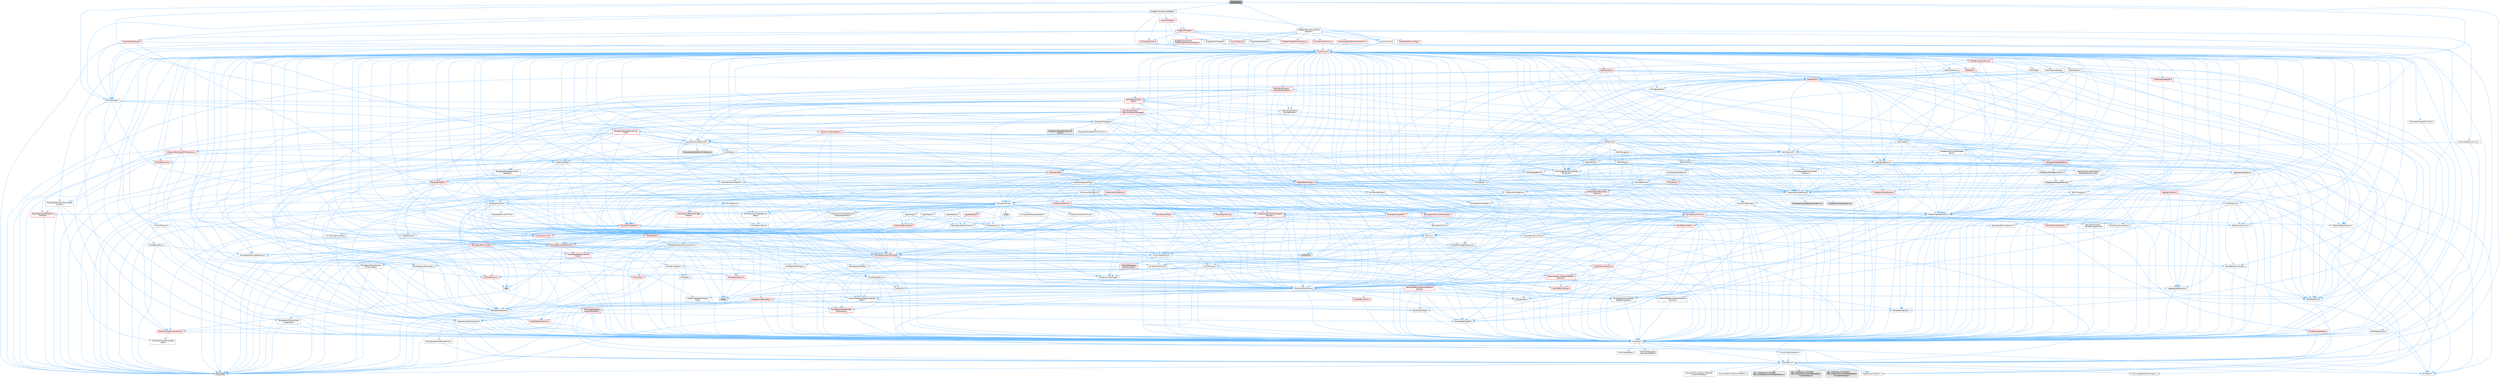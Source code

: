digraph "SZoomPan.h"
{
 // INTERACTIVE_SVG=YES
 // LATEX_PDF_SIZE
  bgcolor="transparent";
  edge [fontname=Helvetica,fontsize=10,labelfontname=Helvetica,labelfontsize=10];
  node [fontname=Helvetica,fontsize=10,shape=box,height=0.2,width=0.4];
  Node1 [id="Node000001",label="SZoomPan.h",height=0.2,width=0.4,color="gray40", fillcolor="grey60", style="filled", fontcolor="black",tooltip=" "];
  Node1 -> Node2 [id="edge1_Node000001_Node000002",color="steelblue1",style="solid",tooltip=" "];
  Node2 [id="Node000002",label="HAL/Platform.h",height=0.2,width=0.4,color="grey40", fillcolor="white", style="filled",URL="$d9/dd0/Platform_8h.html",tooltip=" "];
  Node2 -> Node3 [id="edge2_Node000002_Node000003",color="steelblue1",style="solid",tooltip=" "];
  Node3 [id="Node000003",label="Misc/Build.h",height=0.2,width=0.4,color="grey40", fillcolor="white", style="filled",URL="$d3/dbb/Build_8h.html",tooltip=" "];
  Node2 -> Node4 [id="edge3_Node000002_Node000004",color="steelblue1",style="solid",tooltip=" "];
  Node4 [id="Node000004",label="Misc/LargeWorldCoordinates.h",height=0.2,width=0.4,color="grey40", fillcolor="white", style="filled",URL="$d2/dcb/LargeWorldCoordinates_8h.html",tooltip=" "];
  Node2 -> Node5 [id="edge4_Node000002_Node000005",color="steelblue1",style="solid",tooltip=" "];
  Node5 [id="Node000005",label="type_traits",height=0.2,width=0.4,color="grey60", fillcolor="#E0E0E0", style="filled",tooltip=" "];
  Node2 -> Node6 [id="edge5_Node000002_Node000006",color="steelblue1",style="solid",tooltip=" "];
  Node6 [id="Node000006",label="PreprocessorHelpers.h",height=0.2,width=0.4,color="grey40", fillcolor="white", style="filled",URL="$db/ddb/PreprocessorHelpers_8h.html",tooltip=" "];
  Node2 -> Node7 [id="edge6_Node000002_Node000007",color="steelblue1",style="solid",tooltip=" "];
  Node7 [id="Node000007",label="UBT_COMPILED_PLATFORM\l/UBT_COMPILED_PLATFORMPlatform\lCompilerPreSetup.h",height=0.2,width=0.4,color="grey60", fillcolor="#E0E0E0", style="filled",tooltip=" "];
  Node2 -> Node8 [id="edge7_Node000002_Node000008",color="steelblue1",style="solid",tooltip=" "];
  Node8 [id="Node000008",label="GenericPlatform/GenericPlatform\lCompilerPreSetup.h",height=0.2,width=0.4,color="grey40", fillcolor="white", style="filled",URL="$d9/dc8/GenericPlatformCompilerPreSetup_8h.html",tooltip=" "];
  Node2 -> Node9 [id="edge8_Node000002_Node000009",color="steelblue1",style="solid",tooltip=" "];
  Node9 [id="Node000009",label="GenericPlatform/GenericPlatform.h",height=0.2,width=0.4,color="grey40", fillcolor="white", style="filled",URL="$d6/d84/GenericPlatform_8h.html",tooltip=" "];
  Node2 -> Node10 [id="edge9_Node000002_Node000010",color="steelblue1",style="solid",tooltip=" "];
  Node10 [id="Node000010",label="UBT_COMPILED_PLATFORM\l/UBT_COMPILED_PLATFORMPlatform.h",height=0.2,width=0.4,color="grey60", fillcolor="#E0E0E0", style="filled",tooltip=" "];
  Node2 -> Node11 [id="edge10_Node000002_Node000011",color="steelblue1",style="solid",tooltip=" "];
  Node11 [id="Node000011",label="UBT_COMPILED_PLATFORM\l/UBT_COMPILED_PLATFORMPlatform\lCompilerSetup.h",height=0.2,width=0.4,color="grey60", fillcolor="#E0E0E0", style="filled",tooltip=" "];
  Node1 -> Node12 [id="edge11_Node000001_Node000012",color="steelblue1",style="solid",tooltip=" "];
  Node12 [id="Node000012",label="Math/Vector2D.h",height=0.2,width=0.4,color="grey40", fillcolor="white", style="filled",URL="$d3/db0/Vector2D_8h.html",tooltip=" "];
  Node12 -> Node13 [id="edge12_Node000012_Node000013",color="steelblue1",style="solid",tooltip=" "];
  Node13 [id="Node000013",label="CoreTypes.h",height=0.2,width=0.4,color="grey40", fillcolor="white", style="filled",URL="$dc/dec/CoreTypes_8h.html",tooltip=" "];
  Node13 -> Node2 [id="edge13_Node000013_Node000002",color="steelblue1",style="solid",tooltip=" "];
  Node13 -> Node14 [id="edge14_Node000013_Node000014",color="steelblue1",style="solid",tooltip=" "];
  Node14 [id="Node000014",label="ProfilingDebugging\l/UMemoryDefines.h",height=0.2,width=0.4,color="grey40", fillcolor="white", style="filled",URL="$d2/da2/UMemoryDefines_8h.html",tooltip=" "];
  Node13 -> Node15 [id="edge15_Node000013_Node000015",color="steelblue1",style="solid",tooltip=" "];
  Node15 [id="Node000015",label="Misc/CoreMiscDefines.h",height=0.2,width=0.4,color="grey40", fillcolor="white", style="filled",URL="$da/d38/CoreMiscDefines_8h.html",tooltip=" "];
  Node15 -> Node2 [id="edge16_Node000015_Node000002",color="steelblue1",style="solid",tooltip=" "];
  Node15 -> Node6 [id="edge17_Node000015_Node000006",color="steelblue1",style="solid",tooltip=" "];
  Node13 -> Node16 [id="edge18_Node000013_Node000016",color="steelblue1",style="solid",tooltip=" "];
  Node16 [id="Node000016",label="Misc/CoreDefines.h",height=0.2,width=0.4,color="grey40", fillcolor="white", style="filled",URL="$d3/dd2/CoreDefines_8h.html",tooltip=" "];
  Node12 -> Node17 [id="edge19_Node000012_Node000017",color="steelblue1",style="solid",tooltip=" "];
  Node17 [id="Node000017",label="Math/MathFwd.h",height=0.2,width=0.4,color="grey40", fillcolor="white", style="filled",URL="$d2/d10/MathFwd_8h.html",tooltip=" "];
  Node17 -> Node2 [id="edge20_Node000017_Node000002",color="steelblue1",style="solid",tooltip=" "];
  Node12 -> Node18 [id="edge21_Node000012_Node000018",color="steelblue1",style="solid",tooltip=" "];
  Node18 [id="Node000018",label="Misc/AssertionMacros.h",height=0.2,width=0.4,color="grey40", fillcolor="white", style="filled",URL="$d0/dfa/AssertionMacros_8h.html",tooltip=" "];
  Node18 -> Node13 [id="edge22_Node000018_Node000013",color="steelblue1",style="solid",tooltip=" "];
  Node18 -> Node2 [id="edge23_Node000018_Node000002",color="steelblue1",style="solid",tooltip=" "];
  Node18 -> Node19 [id="edge24_Node000018_Node000019",color="steelblue1",style="solid",tooltip=" "];
  Node19 [id="Node000019",label="HAL/PlatformMisc.h",height=0.2,width=0.4,color="red", fillcolor="#FFF0F0", style="filled",URL="$d0/df5/PlatformMisc_8h.html",tooltip=" "];
  Node19 -> Node13 [id="edge25_Node000019_Node000013",color="steelblue1",style="solid",tooltip=" "];
  Node19 -> Node46 [id="edge26_Node000019_Node000046",color="steelblue1",style="solid",tooltip=" "];
  Node46 [id="Node000046",label="ProfilingDebugging\l/CpuProfilerTrace.h",height=0.2,width=0.4,color="red", fillcolor="#FFF0F0", style="filled",URL="$da/dcb/CpuProfilerTrace_8h.html",tooltip=" "];
  Node46 -> Node13 [id="edge27_Node000046_Node000013",color="steelblue1",style="solid",tooltip=" "];
  Node46 -> Node27 [id="edge28_Node000046_Node000027",color="steelblue1",style="solid",tooltip=" "];
  Node27 [id="Node000027",label="Containers/ContainersFwd.h",height=0.2,width=0.4,color="grey40", fillcolor="white", style="filled",URL="$d4/d0a/ContainersFwd_8h.html",tooltip=" "];
  Node27 -> Node2 [id="edge29_Node000027_Node000002",color="steelblue1",style="solid",tooltip=" "];
  Node27 -> Node13 [id="edge30_Node000027_Node000013",color="steelblue1",style="solid",tooltip=" "];
  Node27 -> Node24 [id="edge31_Node000027_Node000024",color="steelblue1",style="solid",tooltip=" "];
  Node24 [id="Node000024",label="Traits/IsContiguousContainer.h",height=0.2,width=0.4,color="red", fillcolor="#FFF0F0", style="filled",URL="$d5/d3c/IsContiguousContainer_8h.html",tooltip=" "];
  Node24 -> Node13 [id="edge32_Node000024_Node000013",color="steelblue1",style="solid",tooltip=" "];
  Node24 -> Node25 [id="edge33_Node000024_Node000025",color="steelblue1",style="solid",tooltip=" "];
  Node25 [id="Node000025",label="Misc/StaticAssertComplete\lType.h",height=0.2,width=0.4,color="grey40", fillcolor="white", style="filled",URL="$d5/d4e/StaticAssertCompleteType_8h.html",tooltip=" "];
  Node46 -> Node47 [id="edge34_Node000046_Node000047",color="steelblue1",style="solid",tooltip=" "];
  Node47 [id="Node000047",label="HAL/PlatformAtomics.h",height=0.2,width=0.4,color="red", fillcolor="#FFF0F0", style="filled",URL="$d3/d36/PlatformAtomics_8h.html",tooltip=" "];
  Node47 -> Node13 [id="edge35_Node000047_Node000013",color="steelblue1",style="solid",tooltip=" "];
  Node46 -> Node6 [id="edge36_Node000046_Node000006",color="steelblue1",style="solid",tooltip=" "];
  Node46 -> Node3 [id="edge37_Node000046_Node000003",color="steelblue1",style="solid",tooltip=" "];
  Node18 -> Node6 [id="edge38_Node000018_Node000006",color="steelblue1",style="solid",tooltip=" "];
  Node18 -> Node54 [id="edge39_Node000018_Node000054",color="steelblue1",style="solid",tooltip=" "];
  Node54 [id="Node000054",label="Templates/EnableIf.h",height=0.2,width=0.4,color="grey40", fillcolor="white", style="filled",URL="$d7/d60/EnableIf_8h.html",tooltip=" "];
  Node54 -> Node13 [id="edge40_Node000054_Node000013",color="steelblue1",style="solid",tooltip=" "];
  Node18 -> Node55 [id="edge41_Node000018_Node000055",color="steelblue1",style="solid",tooltip=" "];
  Node55 [id="Node000055",label="Templates/IsArrayOrRefOf\lTypeByPredicate.h",height=0.2,width=0.4,color="grey40", fillcolor="white", style="filled",URL="$d6/da1/IsArrayOrRefOfTypeByPredicate_8h.html",tooltip=" "];
  Node55 -> Node13 [id="edge42_Node000055_Node000013",color="steelblue1",style="solid",tooltip=" "];
  Node18 -> Node56 [id="edge43_Node000018_Node000056",color="steelblue1",style="solid",tooltip=" "];
  Node56 [id="Node000056",label="Templates/IsValidVariadic\lFunctionArg.h",height=0.2,width=0.4,color="red", fillcolor="#FFF0F0", style="filled",URL="$d0/dc8/IsValidVariadicFunctionArg_8h.html",tooltip=" "];
  Node56 -> Node13 [id="edge44_Node000056_Node000013",color="steelblue1",style="solid",tooltip=" "];
  Node56 -> Node5 [id="edge45_Node000056_Node000005",color="steelblue1",style="solid",tooltip=" "];
  Node18 -> Node58 [id="edge46_Node000018_Node000058",color="steelblue1",style="solid",tooltip=" "];
  Node58 [id="Node000058",label="Traits/IsCharEncodingCompatible\lWith.h",height=0.2,width=0.4,color="grey40", fillcolor="white", style="filled",URL="$df/dd1/IsCharEncodingCompatibleWith_8h.html",tooltip=" "];
  Node58 -> Node5 [id="edge47_Node000058_Node000005",color="steelblue1",style="solid",tooltip=" "];
  Node58 -> Node59 [id="edge48_Node000058_Node000059",color="steelblue1",style="solid",tooltip=" "];
  Node59 [id="Node000059",label="Traits/IsCharType.h",height=0.2,width=0.4,color="grey40", fillcolor="white", style="filled",URL="$db/d51/IsCharType_8h.html",tooltip=" "];
  Node59 -> Node13 [id="edge49_Node000059_Node000013",color="steelblue1",style="solid",tooltip=" "];
  Node18 -> Node60 [id="edge50_Node000018_Node000060",color="steelblue1",style="solid",tooltip=" "];
  Node60 [id="Node000060",label="Misc/VarArgs.h",height=0.2,width=0.4,color="grey40", fillcolor="white", style="filled",URL="$d5/d6f/VarArgs_8h.html",tooltip=" "];
  Node60 -> Node13 [id="edge51_Node000060_Node000013",color="steelblue1",style="solid",tooltip=" "];
  Node18 -> Node61 [id="edge52_Node000018_Node000061",color="steelblue1",style="solid",tooltip=" "];
  Node61 [id="Node000061",label="String/FormatStringSan.h",height=0.2,width=0.4,color="red", fillcolor="#FFF0F0", style="filled",URL="$d3/d8b/FormatStringSan_8h.html",tooltip=" "];
  Node61 -> Node5 [id="edge53_Node000061_Node000005",color="steelblue1",style="solid",tooltip=" "];
  Node61 -> Node13 [id="edge54_Node000061_Node000013",color="steelblue1",style="solid",tooltip=" "];
  Node61 -> Node62 [id="edge55_Node000061_Node000062",color="steelblue1",style="solid",tooltip=" "];
  Node62 [id="Node000062",label="Templates/Requires.h",height=0.2,width=0.4,color="grey40", fillcolor="white", style="filled",URL="$dc/d96/Requires_8h.html",tooltip=" "];
  Node62 -> Node54 [id="edge56_Node000062_Node000054",color="steelblue1",style="solid",tooltip=" "];
  Node62 -> Node5 [id="edge57_Node000062_Node000005",color="steelblue1",style="solid",tooltip=" "];
  Node61 -> Node63 [id="edge58_Node000061_Node000063",color="steelblue1",style="solid",tooltip=" "];
  Node63 [id="Node000063",label="Templates/Identity.h",height=0.2,width=0.4,color="grey40", fillcolor="white", style="filled",URL="$d0/dd5/Identity_8h.html",tooltip=" "];
  Node61 -> Node56 [id="edge59_Node000061_Node000056",color="steelblue1",style="solid",tooltip=" "];
  Node61 -> Node59 [id="edge60_Node000061_Node000059",color="steelblue1",style="solid",tooltip=" "];
  Node61 -> Node27 [id="edge61_Node000061_Node000027",color="steelblue1",style="solid",tooltip=" "];
  Node18 -> Node67 [id="edge62_Node000018_Node000067",color="steelblue1",style="solid",tooltip=" "];
  Node67 [id="Node000067",label="atomic",height=0.2,width=0.4,color="grey60", fillcolor="#E0E0E0", style="filled",tooltip=" "];
  Node12 -> Node68 [id="edge63_Node000012_Node000068",color="steelblue1",style="solid",tooltip=" "];
  Node68 [id="Node000068",label="Misc/Crc.h",height=0.2,width=0.4,color="grey40", fillcolor="white", style="filled",URL="$d4/dd2/Crc_8h.html",tooltip=" "];
  Node68 -> Node13 [id="edge64_Node000068_Node000013",color="steelblue1",style="solid",tooltip=" "];
  Node68 -> Node69 [id="edge65_Node000068_Node000069",color="steelblue1",style="solid",tooltip=" "];
  Node69 [id="Node000069",label="HAL/PlatformString.h",height=0.2,width=0.4,color="red", fillcolor="#FFF0F0", style="filled",URL="$db/db5/PlatformString_8h.html",tooltip=" "];
  Node69 -> Node13 [id="edge66_Node000069_Node000013",color="steelblue1",style="solid",tooltip=" "];
  Node68 -> Node18 [id="edge67_Node000068_Node000018",color="steelblue1",style="solid",tooltip=" "];
  Node68 -> Node71 [id="edge68_Node000068_Node000071",color="steelblue1",style="solid",tooltip=" "];
  Node71 [id="Node000071",label="Misc/CString.h",height=0.2,width=0.4,color="grey40", fillcolor="white", style="filled",URL="$d2/d49/CString_8h.html",tooltip=" "];
  Node71 -> Node13 [id="edge69_Node000071_Node000013",color="steelblue1",style="solid",tooltip=" "];
  Node71 -> Node30 [id="edge70_Node000071_Node000030",color="steelblue1",style="solid",tooltip=" "];
  Node30 [id="Node000030",label="HAL/PlatformCrt.h",height=0.2,width=0.4,color="red", fillcolor="#FFF0F0", style="filled",URL="$d8/d75/PlatformCrt_8h.html",tooltip=" "];
  Node30 -> Node31 [id="edge71_Node000030_Node000031",color="steelblue1",style="solid",tooltip=" "];
  Node31 [id="Node000031",label="new",height=0.2,width=0.4,color="grey60", fillcolor="#E0E0E0", style="filled",tooltip=" "];
  Node71 -> Node69 [id="edge72_Node000071_Node000069",color="steelblue1",style="solid",tooltip=" "];
  Node71 -> Node18 [id="edge73_Node000071_Node000018",color="steelblue1",style="solid",tooltip=" "];
  Node71 -> Node72 [id="edge74_Node000071_Node000072",color="steelblue1",style="solid",tooltip=" "];
  Node72 [id="Node000072",label="Misc/Char.h",height=0.2,width=0.4,color="red", fillcolor="#FFF0F0", style="filled",URL="$d0/d58/Char_8h.html",tooltip=" "];
  Node72 -> Node13 [id="edge75_Node000072_Node000013",color="steelblue1",style="solid",tooltip=" "];
  Node72 -> Node5 [id="edge76_Node000072_Node000005",color="steelblue1",style="solid",tooltip=" "];
  Node71 -> Node60 [id="edge77_Node000071_Node000060",color="steelblue1",style="solid",tooltip=" "];
  Node71 -> Node55 [id="edge78_Node000071_Node000055",color="steelblue1",style="solid",tooltip=" "];
  Node71 -> Node56 [id="edge79_Node000071_Node000056",color="steelblue1",style="solid",tooltip=" "];
  Node71 -> Node58 [id="edge80_Node000071_Node000058",color="steelblue1",style="solid",tooltip=" "];
  Node68 -> Node72 [id="edge81_Node000068_Node000072",color="steelblue1",style="solid",tooltip=" "];
  Node68 -> Node76 [id="edge82_Node000068_Node000076",color="steelblue1",style="solid",tooltip=" "];
  Node76 [id="Node000076",label="Templates/UnrealTypeTraits.h",height=0.2,width=0.4,color="red", fillcolor="#FFF0F0", style="filled",URL="$d2/d2d/UnrealTypeTraits_8h.html",tooltip=" "];
  Node76 -> Node13 [id="edge83_Node000076_Node000013",color="steelblue1",style="solid",tooltip=" "];
  Node76 -> Node77 [id="edge84_Node000076_Node000077",color="steelblue1",style="solid",tooltip=" "];
  Node77 [id="Node000077",label="Templates/IsPointer.h",height=0.2,width=0.4,color="grey40", fillcolor="white", style="filled",URL="$d7/d05/IsPointer_8h.html",tooltip=" "];
  Node77 -> Node13 [id="edge85_Node000077_Node000013",color="steelblue1",style="solid",tooltip=" "];
  Node76 -> Node18 [id="edge86_Node000076_Node000018",color="steelblue1",style="solid",tooltip=" "];
  Node76 -> Node78 [id="edge87_Node000076_Node000078",color="steelblue1",style="solid",tooltip=" "];
  Node78 [id="Node000078",label="Templates/AndOrNot.h",height=0.2,width=0.4,color="grey40", fillcolor="white", style="filled",URL="$db/d0a/AndOrNot_8h.html",tooltip=" "];
  Node78 -> Node13 [id="edge88_Node000078_Node000013",color="steelblue1",style="solid",tooltip=" "];
  Node76 -> Node54 [id="edge89_Node000076_Node000054",color="steelblue1",style="solid",tooltip=" "];
  Node76 -> Node79 [id="edge90_Node000076_Node000079",color="steelblue1",style="solid",tooltip=" "];
  Node79 [id="Node000079",label="Templates/IsArithmetic.h",height=0.2,width=0.4,color="grey40", fillcolor="white", style="filled",URL="$d2/d5d/IsArithmetic_8h.html",tooltip=" "];
  Node79 -> Node13 [id="edge91_Node000079_Node000013",color="steelblue1",style="solid",tooltip=" "];
  Node76 -> Node81 [id="edge92_Node000076_Node000081",color="steelblue1",style="solid",tooltip=" "];
  Node81 [id="Node000081",label="Templates/IsPODType.h",height=0.2,width=0.4,color="grey40", fillcolor="white", style="filled",URL="$d7/db1/IsPODType_8h.html",tooltip=" "];
  Node81 -> Node13 [id="edge93_Node000081_Node000013",color="steelblue1",style="solid",tooltip=" "];
  Node76 -> Node82 [id="edge94_Node000076_Node000082",color="steelblue1",style="solid",tooltip=" "];
  Node82 [id="Node000082",label="Templates/IsUECoreType.h",height=0.2,width=0.4,color="grey40", fillcolor="white", style="filled",URL="$d1/db8/IsUECoreType_8h.html",tooltip=" "];
  Node82 -> Node13 [id="edge95_Node000082_Node000013",color="steelblue1",style="solid",tooltip=" "];
  Node82 -> Node5 [id="edge96_Node000082_Node000005",color="steelblue1",style="solid",tooltip=" "];
  Node76 -> Node83 [id="edge97_Node000076_Node000083",color="steelblue1",style="solid",tooltip=" "];
  Node83 [id="Node000083",label="Templates/IsTriviallyCopy\lConstructible.h",height=0.2,width=0.4,color="grey40", fillcolor="white", style="filled",URL="$d3/d78/IsTriviallyCopyConstructible_8h.html",tooltip=" "];
  Node83 -> Node13 [id="edge98_Node000083_Node000013",color="steelblue1",style="solid",tooltip=" "];
  Node83 -> Node5 [id="edge99_Node000083_Node000005",color="steelblue1",style="solid",tooltip=" "];
  Node68 -> Node59 [id="edge100_Node000068_Node000059",color="steelblue1",style="solid",tooltip=" "];
  Node12 -> Node84 [id="edge101_Node000012_Node000084",color="steelblue1",style="solid",tooltip=" "];
  Node84 [id="Node000084",label="Math/UnrealMathUtility.h",height=0.2,width=0.4,color="grey40", fillcolor="white", style="filled",URL="$db/db8/UnrealMathUtility_8h.html",tooltip=" "];
  Node84 -> Node13 [id="edge102_Node000084_Node000013",color="steelblue1",style="solid",tooltip=" "];
  Node84 -> Node18 [id="edge103_Node000084_Node000018",color="steelblue1",style="solid",tooltip=" "];
  Node84 -> Node85 [id="edge104_Node000084_Node000085",color="steelblue1",style="solid",tooltip=" "];
  Node85 [id="Node000085",label="HAL/PlatformMath.h",height=0.2,width=0.4,color="red", fillcolor="#FFF0F0", style="filled",URL="$dc/d53/PlatformMath_8h.html",tooltip=" "];
  Node85 -> Node13 [id="edge105_Node000085_Node000013",color="steelblue1",style="solid",tooltip=" "];
  Node84 -> Node17 [id="edge106_Node000084_Node000017",color="steelblue1",style="solid",tooltip=" "];
  Node84 -> Node63 [id="edge107_Node000084_Node000063",color="steelblue1",style="solid",tooltip=" "];
  Node84 -> Node62 [id="edge108_Node000084_Node000062",color="steelblue1",style="solid",tooltip=" "];
  Node12 -> Node96 [id="edge109_Node000012_Node000096",color="steelblue1",style="solid",tooltip=" "];
  Node96 [id="Node000096",label="Containers/UnrealString.h",height=0.2,width=0.4,color="grey40", fillcolor="white", style="filled",URL="$d5/dba/UnrealString_8h.html",tooltip=" "];
  Node96 -> Node97 [id="edge110_Node000096_Node000097",color="steelblue1",style="solid",tooltip=" "];
  Node97 [id="Node000097",label="Containers/UnrealStringIncludes.h.inl",height=0.2,width=0.4,color="grey60", fillcolor="#E0E0E0", style="filled",tooltip=" "];
  Node96 -> Node98 [id="edge111_Node000096_Node000098",color="steelblue1",style="solid",tooltip=" "];
  Node98 [id="Node000098",label="Containers/UnrealString.h.inl",height=0.2,width=0.4,color="grey60", fillcolor="#E0E0E0", style="filled",tooltip=" "];
  Node96 -> Node99 [id="edge112_Node000096_Node000099",color="steelblue1",style="solid",tooltip=" "];
  Node99 [id="Node000099",label="Misc/StringFormatArg.h",height=0.2,width=0.4,color="grey40", fillcolor="white", style="filled",URL="$d2/d16/StringFormatArg_8h.html",tooltip=" "];
  Node99 -> Node27 [id="edge113_Node000099_Node000027",color="steelblue1",style="solid",tooltip=" "];
  Node12 -> Node100 [id="edge114_Node000012_Node000100",color="steelblue1",style="solid",tooltip=" "];
  Node100 [id="Node000100",label="Misc/Parse.h",height=0.2,width=0.4,color="grey40", fillcolor="white", style="filled",URL="$dc/d71/Parse_8h.html",tooltip=" "];
  Node100 -> Node21 [id="edge115_Node000100_Node000021",color="steelblue1",style="solid",tooltip=" "];
  Node21 [id="Node000021",label="Containers/StringFwd.h",height=0.2,width=0.4,color="grey40", fillcolor="white", style="filled",URL="$df/d37/StringFwd_8h.html",tooltip=" "];
  Node21 -> Node13 [id="edge116_Node000021_Node000013",color="steelblue1",style="solid",tooltip=" "];
  Node21 -> Node22 [id="edge117_Node000021_Node000022",color="steelblue1",style="solid",tooltip=" "];
  Node22 [id="Node000022",label="Traits/ElementType.h",height=0.2,width=0.4,color="red", fillcolor="#FFF0F0", style="filled",URL="$d5/d4f/ElementType_8h.html",tooltip=" "];
  Node22 -> Node2 [id="edge118_Node000022_Node000002",color="steelblue1",style="solid",tooltip=" "];
  Node22 -> Node5 [id="edge119_Node000022_Node000005",color="steelblue1",style="solid",tooltip=" "];
  Node21 -> Node24 [id="edge120_Node000021_Node000024",color="steelblue1",style="solid",tooltip=" "];
  Node100 -> Node96 [id="edge121_Node000100_Node000096",color="steelblue1",style="solid",tooltip=" "];
  Node100 -> Node13 [id="edge122_Node000100_Node000013",color="steelblue1",style="solid",tooltip=" "];
  Node100 -> Node30 [id="edge123_Node000100_Node000030",color="steelblue1",style="solid",tooltip=" "];
  Node100 -> Node3 [id="edge124_Node000100_Node000003",color="steelblue1",style="solid",tooltip=" "];
  Node100 -> Node42 [id="edge125_Node000100_Node000042",color="steelblue1",style="solid",tooltip=" "];
  Node42 [id="Node000042",label="Misc/EnumClassFlags.h",height=0.2,width=0.4,color="grey40", fillcolor="white", style="filled",URL="$d8/de7/EnumClassFlags_8h.html",tooltip=" "];
  Node100 -> Node101 [id="edge126_Node000100_Node000101",color="steelblue1",style="solid",tooltip=" "];
  Node101 [id="Node000101",label="Templates/Function.h",height=0.2,width=0.4,color="grey40", fillcolor="white", style="filled",URL="$df/df5/Function_8h.html",tooltip=" "];
  Node101 -> Node13 [id="edge127_Node000101_Node000013",color="steelblue1",style="solid",tooltip=" "];
  Node101 -> Node18 [id="edge128_Node000101_Node000018",color="steelblue1",style="solid",tooltip=" "];
  Node101 -> Node102 [id="edge129_Node000101_Node000102",color="steelblue1",style="solid",tooltip=" "];
  Node102 [id="Node000102",label="Misc/IntrusiveUnsetOptional\lState.h",height=0.2,width=0.4,color="grey40", fillcolor="white", style="filled",URL="$d2/d0a/IntrusiveUnsetOptionalState_8h.html",tooltip=" "];
  Node102 -> Node103 [id="edge130_Node000102_Node000103",color="steelblue1",style="solid",tooltip=" "];
  Node103 [id="Node000103",label="Misc/OptionalFwd.h",height=0.2,width=0.4,color="grey40", fillcolor="white", style="filled",URL="$dc/d50/OptionalFwd_8h.html",tooltip=" "];
  Node101 -> Node104 [id="edge131_Node000101_Node000104",color="steelblue1",style="solid",tooltip=" "];
  Node104 [id="Node000104",label="HAL/UnrealMemory.h",height=0.2,width=0.4,color="grey40", fillcolor="white", style="filled",URL="$d9/d96/UnrealMemory_8h.html",tooltip=" "];
  Node104 -> Node13 [id="edge132_Node000104_Node000013",color="steelblue1",style="solid",tooltip=" "];
  Node104 -> Node105 [id="edge133_Node000104_Node000105",color="steelblue1",style="solid",tooltip=" "];
  Node105 [id="Node000105",label="GenericPlatform/GenericPlatform\lMemory.h",height=0.2,width=0.4,color="red", fillcolor="#FFF0F0", style="filled",URL="$dd/d22/GenericPlatformMemory_8h.html",tooltip=" "];
  Node105 -> Node26 [id="edge134_Node000105_Node000026",color="steelblue1",style="solid",tooltip=" "];
  Node26 [id="Node000026",label="CoreFwd.h",height=0.2,width=0.4,color="grey40", fillcolor="white", style="filled",URL="$d1/d1e/CoreFwd_8h.html",tooltip=" "];
  Node26 -> Node13 [id="edge135_Node000026_Node000013",color="steelblue1",style="solid",tooltip=" "];
  Node26 -> Node27 [id="edge136_Node000026_Node000027",color="steelblue1",style="solid",tooltip=" "];
  Node26 -> Node17 [id="edge137_Node000026_Node000017",color="steelblue1",style="solid",tooltip=" "];
  Node26 -> Node28 [id="edge138_Node000026_Node000028",color="steelblue1",style="solid",tooltip=" "];
  Node28 [id="Node000028",label="UObject/UObjectHierarchy\lFwd.h",height=0.2,width=0.4,color="grey40", fillcolor="white", style="filled",URL="$d3/d13/UObjectHierarchyFwd_8h.html",tooltip=" "];
  Node105 -> Node13 [id="edge139_Node000105_Node000013",color="steelblue1",style="solid",tooltip=" "];
  Node105 -> Node69 [id="edge140_Node000105_Node000069",color="steelblue1",style="solid",tooltip=" "];
  Node104 -> Node106 [id="edge141_Node000104_Node000106",color="steelblue1",style="solid",tooltip=" "];
  Node106 [id="Node000106",label="HAL/MemoryBase.h",height=0.2,width=0.4,color="grey40", fillcolor="white", style="filled",URL="$d6/d9f/MemoryBase_8h.html",tooltip=" "];
  Node106 -> Node13 [id="edge142_Node000106_Node000013",color="steelblue1",style="solid",tooltip=" "];
  Node106 -> Node47 [id="edge143_Node000106_Node000047",color="steelblue1",style="solid",tooltip=" "];
  Node106 -> Node30 [id="edge144_Node000106_Node000030",color="steelblue1",style="solid",tooltip=" "];
  Node106 -> Node107 [id="edge145_Node000106_Node000107",color="steelblue1",style="solid",tooltip=" "];
  Node107 [id="Node000107",label="Misc/Exec.h",height=0.2,width=0.4,color="grey40", fillcolor="white", style="filled",URL="$de/ddb/Exec_8h.html",tooltip=" "];
  Node107 -> Node13 [id="edge146_Node000107_Node000013",color="steelblue1",style="solid",tooltip=" "];
  Node107 -> Node18 [id="edge147_Node000107_Node000018",color="steelblue1",style="solid",tooltip=" "];
  Node106 -> Node108 [id="edge148_Node000106_Node000108",color="steelblue1",style="solid",tooltip=" "];
  Node108 [id="Node000108",label="Misc/OutputDevice.h",height=0.2,width=0.4,color="grey40", fillcolor="white", style="filled",URL="$d7/d32/OutputDevice_8h.html",tooltip=" "];
  Node108 -> Node26 [id="edge149_Node000108_Node000026",color="steelblue1",style="solid",tooltip=" "];
  Node108 -> Node13 [id="edge150_Node000108_Node000013",color="steelblue1",style="solid",tooltip=" "];
  Node108 -> Node109 [id="edge151_Node000108_Node000109",color="steelblue1",style="solid",tooltip=" "];
  Node109 [id="Node000109",label="Logging/LogVerbosity.h",height=0.2,width=0.4,color="grey40", fillcolor="white", style="filled",URL="$d2/d8f/LogVerbosity_8h.html",tooltip=" "];
  Node109 -> Node13 [id="edge152_Node000109_Node000013",color="steelblue1",style="solid",tooltip=" "];
  Node108 -> Node60 [id="edge153_Node000108_Node000060",color="steelblue1",style="solid",tooltip=" "];
  Node108 -> Node55 [id="edge154_Node000108_Node000055",color="steelblue1",style="solid",tooltip=" "];
  Node108 -> Node56 [id="edge155_Node000108_Node000056",color="steelblue1",style="solid",tooltip=" "];
  Node108 -> Node58 [id="edge156_Node000108_Node000058",color="steelblue1",style="solid",tooltip=" "];
  Node106 -> Node110 [id="edge157_Node000106_Node000110",color="steelblue1",style="solid",tooltip=" "];
  Node110 [id="Node000110",label="Templates/Atomic.h",height=0.2,width=0.4,color="red", fillcolor="#FFF0F0", style="filled",URL="$d3/d91/Atomic_8h.html",tooltip=" "];
  Node110 -> Node67 [id="edge158_Node000110_Node000067",color="steelblue1",style="solid",tooltip=" "];
  Node104 -> Node115 [id="edge159_Node000104_Node000115",color="steelblue1",style="solid",tooltip=" "];
  Node115 [id="Node000115",label="HAL/PlatformMemory.h",height=0.2,width=0.4,color="red", fillcolor="#FFF0F0", style="filled",URL="$de/d68/PlatformMemory_8h.html",tooltip=" "];
  Node115 -> Node13 [id="edge160_Node000115_Node000013",color="steelblue1",style="solid",tooltip=" "];
  Node115 -> Node105 [id="edge161_Node000115_Node000105",color="steelblue1",style="solid",tooltip=" "];
  Node104 -> Node117 [id="edge162_Node000104_Node000117",color="steelblue1",style="solid",tooltip=" "];
  Node117 [id="Node000117",label="ProfilingDebugging\l/MemoryTrace.h",height=0.2,width=0.4,color="red", fillcolor="#FFF0F0", style="filled",URL="$da/dd7/MemoryTrace_8h.html",tooltip=" "];
  Node117 -> Node2 [id="edge163_Node000117_Node000002",color="steelblue1",style="solid",tooltip=" "];
  Node117 -> Node42 [id="edge164_Node000117_Node000042",color="steelblue1",style="solid",tooltip=" "];
  Node104 -> Node77 [id="edge165_Node000104_Node000077",color="steelblue1",style="solid",tooltip=" "];
  Node101 -> Node118 [id="edge166_Node000101_Node000118",color="steelblue1",style="solid",tooltip=" "];
  Node118 [id="Node000118",label="Templates/FunctionFwd.h",height=0.2,width=0.4,color="grey40", fillcolor="white", style="filled",URL="$d6/d54/FunctionFwd_8h.html",tooltip=" "];
  Node101 -> Node76 [id="edge167_Node000101_Node000076",color="steelblue1",style="solid",tooltip=" "];
  Node101 -> Node119 [id="edge168_Node000101_Node000119",color="steelblue1",style="solid",tooltip=" "];
  Node119 [id="Node000119",label="Templates/Invoke.h",height=0.2,width=0.4,color="red", fillcolor="#FFF0F0", style="filled",URL="$d7/deb/Invoke_8h.html",tooltip=" "];
  Node119 -> Node13 [id="edge169_Node000119_Node000013",color="steelblue1",style="solid",tooltip=" "];
  Node119 -> Node121 [id="edge170_Node000119_Node000121",color="steelblue1",style="solid",tooltip=" "];
  Node121 [id="Node000121",label="Templates/UnrealTemplate.h",height=0.2,width=0.4,color="red", fillcolor="#FFF0F0", style="filled",URL="$d4/d24/UnrealTemplate_8h.html",tooltip=" "];
  Node121 -> Node13 [id="edge171_Node000121_Node000013",color="steelblue1",style="solid",tooltip=" "];
  Node121 -> Node77 [id="edge172_Node000121_Node000077",color="steelblue1",style="solid",tooltip=" "];
  Node121 -> Node104 [id="edge173_Node000121_Node000104",color="steelblue1",style="solid",tooltip=" "];
  Node121 -> Node76 [id="edge174_Node000121_Node000076",color="steelblue1",style="solid",tooltip=" "];
  Node121 -> Node88 [id="edge175_Node000121_Node000088",color="steelblue1",style="solid",tooltip=" "];
  Node88 [id="Node000088",label="Templates/RemoveReference.h",height=0.2,width=0.4,color="grey40", fillcolor="white", style="filled",URL="$da/dbe/RemoveReference_8h.html",tooltip=" "];
  Node88 -> Node13 [id="edge176_Node000088_Node000013",color="steelblue1",style="solid",tooltip=" "];
  Node121 -> Node62 [id="edge177_Node000121_Node000062",color="steelblue1",style="solid",tooltip=" "];
  Node121 -> Node93 [id="edge178_Node000121_Node000093",color="steelblue1",style="solid",tooltip=" "];
  Node93 [id="Node000093",label="Templates/TypeCompatible\lBytes.h",height=0.2,width=0.4,color="red", fillcolor="#FFF0F0", style="filled",URL="$df/d0a/TypeCompatibleBytes_8h.html",tooltip=" "];
  Node93 -> Node13 [id="edge179_Node000093_Node000013",color="steelblue1",style="solid",tooltip=" "];
  Node93 -> Node31 [id="edge180_Node000093_Node000031",color="steelblue1",style="solid",tooltip=" "];
  Node93 -> Node5 [id="edge181_Node000093_Node000005",color="steelblue1",style="solid",tooltip=" "];
  Node121 -> Node63 [id="edge182_Node000121_Node000063",color="steelblue1",style="solid",tooltip=" "];
  Node121 -> Node24 [id="edge183_Node000121_Node000024",color="steelblue1",style="solid",tooltip=" "];
  Node121 -> Node5 [id="edge184_Node000121_Node000005",color="steelblue1",style="solid",tooltip=" "];
  Node119 -> Node5 [id="edge185_Node000119_Node000005",color="steelblue1",style="solid",tooltip=" "];
  Node101 -> Node121 [id="edge186_Node000101_Node000121",color="steelblue1",style="solid",tooltip=" "];
  Node101 -> Node62 [id="edge187_Node000101_Node000062",color="steelblue1",style="solid",tooltip=" "];
  Node101 -> Node84 [id="edge188_Node000101_Node000084",color="steelblue1",style="solid",tooltip=" "];
  Node101 -> Node31 [id="edge189_Node000101_Node000031",color="steelblue1",style="solid",tooltip=" "];
  Node101 -> Node5 [id="edge190_Node000101_Node000005",color="steelblue1",style="solid",tooltip=" "];
  Node12 -> Node125 [id="edge191_Node000012_Node000125",color="steelblue1",style="solid",tooltip=" "];
  Node125 [id="Node000125",label="Misc/LargeWorldCoordinates\lSerializer.h",height=0.2,width=0.4,color="grey40", fillcolor="white", style="filled",URL="$d7/df9/LargeWorldCoordinatesSerializer_8h.html",tooltip=" "];
  Node125 -> Node126 [id="edge192_Node000125_Node000126",color="steelblue1",style="solid",tooltip=" "];
  Node126 [id="Node000126",label="UObject/NameTypes.h",height=0.2,width=0.4,color="red", fillcolor="#FFF0F0", style="filled",URL="$d6/d35/NameTypes_8h.html",tooltip=" "];
  Node126 -> Node13 [id="edge193_Node000126_Node000013",color="steelblue1",style="solid",tooltip=" "];
  Node126 -> Node18 [id="edge194_Node000126_Node000018",color="steelblue1",style="solid",tooltip=" "];
  Node126 -> Node104 [id="edge195_Node000126_Node000104",color="steelblue1",style="solid",tooltip=" "];
  Node126 -> Node76 [id="edge196_Node000126_Node000076",color="steelblue1",style="solid",tooltip=" "];
  Node126 -> Node121 [id="edge197_Node000126_Node000121",color="steelblue1",style="solid",tooltip=" "];
  Node126 -> Node96 [id="edge198_Node000126_Node000096",color="steelblue1",style="solid",tooltip=" "];
  Node126 -> Node130 [id="edge199_Node000126_Node000130",color="steelblue1",style="solid",tooltip=" "];
  Node130 [id="Node000130",label="Containers/StringConv.h",height=0.2,width=0.4,color="grey40", fillcolor="white", style="filled",URL="$d3/ddf/StringConv_8h.html",tooltip=" "];
  Node130 -> Node13 [id="edge200_Node000130_Node000013",color="steelblue1",style="solid",tooltip=" "];
  Node130 -> Node18 [id="edge201_Node000130_Node000018",color="steelblue1",style="solid",tooltip=" "];
  Node130 -> Node131 [id="edge202_Node000130_Node000131",color="steelblue1",style="solid",tooltip=" "];
  Node131 [id="Node000131",label="Containers/ContainerAllocation\lPolicies.h",height=0.2,width=0.4,color="red", fillcolor="#FFF0F0", style="filled",URL="$d7/dff/ContainerAllocationPolicies_8h.html",tooltip=" "];
  Node131 -> Node13 [id="edge203_Node000131_Node000013",color="steelblue1",style="solid",tooltip=" "];
  Node131 -> Node131 [id="edge204_Node000131_Node000131",color="steelblue1",style="solid",tooltip=" "];
  Node131 -> Node85 [id="edge205_Node000131_Node000085",color="steelblue1",style="solid",tooltip=" "];
  Node131 -> Node104 [id="edge206_Node000131_Node000104",color="steelblue1",style="solid",tooltip=" "];
  Node131 -> Node40 [id="edge207_Node000131_Node000040",color="steelblue1",style="solid",tooltip=" "];
  Node40 [id="Node000040",label="Math/NumericLimits.h",height=0.2,width=0.4,color="grey40", fillcolor="white", style="filled",URL="$df/d1b/NumericLimits_8h.html",tooltip=" "];
  Node40 -> Node13 [id="edge208_Node000040_Node000013",color="steelblue1",style="solid",tooltip=" "];
  Node131 -> Node18 [id="edge209_Node000131_Node000018",color="steelblue1",style="solid",tooltip=" "];
  Node131 -> Node134 [id="edge210_Node000131_Node000134",color="steelblue1",style="solid",tooltip=" "];
  Node134 [id="Node000134",label="Templates/MemoryOps.h",height=0.2,width=0.4,color="red", fillcolor="#FFF0F0", style="filled",URL="$db/dea/MemoryOps_8h.html",tooltip=" "];
  Node134 -> Node13 [id="edge211_Node000134_Node000013",color="steelblue1",style="solid",tooltip=" "];
  Node134 -> Node104 [id="edge212_Node000134_Node000104",color="steelblue1",style="solid",tooltip=" "];
  Node134 -> Node114 [id="edge213_Node000134_Node000114",color="steelblue1",style="solid",tooltip=" "];
  Node114 [id="Node000114",label="Templates/IsTriviallyCopy\lAssignable.h",height=0.2,width=0.4,color="grey40", fillcolor="white", style="filled",URL="$d2/df2/IsTriviallyCopyAssignable_8h.html",tooltip=" "];
  Node114 -> Node13 [id="edge214_Node000114_Node000013",color="steelblue1",style="solid",tooltip=" "];
  Node114 -> Node5 [id="edge215_Node000114_Node000005",color="steelblue1",style="solid",tooltip=" "];
  Node134 -> Node83 [id="edge216_Node000134_Node000083",color="steelblue1",style="solid",tooltip=" "];
  Node134 -> Node62 [id="edge217_Node000134_Node000062",color="steelblue1",style="solid",tooltip=" "];
  Node134 -> Node76 [id="edge218_Node000134_Node000076",color="steelblue1",style="solid",tooltip=" "];
  Node134 -> Node31 [id="edge219_Node000134_Node000031",color="steelblue1",style="solid",tooltip=" "];
  Node134 -> Node5 [id="edge220_Node000134_Node000005",color="steelblue1",style="solid",tooltip=" "];
  Node131 -> Node93 [id="edge221_Node000131_Node000093",color="steelblue1",style="solid",tooltip=" "];
  Node131 -> Node5 [id="edge222_Node000131_Node000005",color="steelblue1",style="solid",tooltip=" "];
  Node130 -> Node135 [id="edge223_Node000130_Node000135",color="steelblue1",style="solid",tooltip=" "];
  Node135 [id="Node000135",label="Containers/Array.h",height=0.2,width=0.4,color="grey40", fillcolor="white", style="filled",URL="$df/dd0/Array_8h.html",tooltip=" "];
  Node135 -> Node13 [id="edge224_Node000135_Node000013",color="steelblue1",style="solid",tooltip=" "];
  Node135 -> Node18 [id="edge225_Node000135_Node000018",color="steelblue1",style="solid",tooltip=" "];
  Node135 -> Node102 [id="edge226_Node000135_Node000102",color="steelblue1",style="solid",tooltip=" "];
  Node135 -> Node136 [id="edge227_Node000135_Node000136",color="steelblue1",style="solid",tooltip=" "];
  Node136 [id="Node000136",label="Misc/ReverseIterate.h",height=0.2,width=0.4,color="red", fillcolor="#FFF0F0", style="filled",URL="$db/de3/ReverseIterate_8h.html",tooltip=" "];
  Node136 -> Node2 [id="edge228_Node000136_Node000002",color="steelblue1",style="solid",tooltip=" "];
  Node135 -> Node104 [id="edge229_Node000135_Node000104",color="steelblue1",style="solid",tooltip=" "];
  Node135 -> Node76 [id="edge230_Node000135_Node000076",color="steelblue1",style="solid",tooltip=" "];
  Node135 -> Node121 [id="edge231_Node000135_Node000121",color="steelblue1",style="solid",tooltip=" "];
  Node135 -> Node138 [id="edge232_Node000135_Node000138",color="steelblue1",style="solid",tooltip=" "];
  Node138 [id="Node000138",label="Containers/AllowShrinking.h",height=0.2,width=0.4,color="grey40", fillcolor="white", style="filled",URL="$d7/d1a/AllowShrinking_8h.html",tooltip=" "];
  Node138 -> Node13 [id="edge233_Node000138_Node000013",color="steelblue1",style="solid",tooltip=" "];
  Node135 -> Node131 [id="edge234_Node000135_Node000131",color="steelblue1",style="solid",tooltip=" "];
  Node135 -> Node139 [id="edge235_Node000135_Node000139",color="steelblue1",style="solid",tooltip=" "];
  Node139 [id="Node000139",label="Containers/ContainerElement\lTypeCompatibility.h",height=0.2,width=0.4,color="grey40", fillcolor="white", style="filled",URL="$df/ddf/ContainerElementTypeCompatibility_8h.html",tooltip=" "];
  Node139 -> Node13 [id="edge236_Node000139_Node000013",color="steelblue1",style="solid",tooltip=" "];
  Node139 -> Node76 [id="edge237_Node000139_Node000076",color="steelblue1",style="solid",tooltip=" "];
  Node135 -> Node140 [id="edge238_Node000135_Node000140",color="steelblue1",style="solid",tooltip=" "];
  Node140 [id="Node000140",label="Serialization/Archive.h",height=0.2,width=0.4,color="red", fillcolor="#FFF0F0", style="filled",URL="$d7/d3b/Archive_8h.html",tooltip=" "];
  Node140 -> Node26 [id="edge239_Node000140_Node000026",color="steelblue1",style="solid",tooltip=" "];
  Node140 -> Node13 [id="edge240_Node000140_Node000013",color="steelblue1",style="solid",tooltip=" "];
  Node140 -> Node141 [id="edge241_Node000140_Node000141",color="steelblue1",style="solid",tooltip=" "];
  Node141 [id="Node000141",label="HAL/PlatformProperties.h",height=0.2,width=0.4,color="red", fillcolor="#FFF0F0", style="filled",URL="$d9/db0/PlatformProperties_8h.html",tooltip=" "];
  Node141 -> Node13 [id="edge242_Node000141_Node000013",color="steelblue1",style="solid",tooltip=" "];
  Node140 -> Node144 [id="edge243_Node000140_Node000144",color="steelblue1",style="solid",tooltip=" "];
  Node144 [id="Node000144",label="Internationalization\l/TextNamespaceFwd.h",height=0.2,width=0.4,color="grey40", fillcolor="white", style="filled",URL="$d8/d97/TextNamespaceFwd_8h.html",tooltip=" "];
  Node144 -> Node13 [id="edge244_Node000144_Node000013",color="steelblue1",style="solid",tooltip=" "];
  Node140 -> Node17 [id="edge245_Node000140_Node000017",color="steelblue1",style="solid",tooltip=" "];
  Node140 -> Node18 [id="edge246_Node000140_Node000018",color="steelblue1",style="solid",tooltip=" "];
  Node140 -> Node3 [id="edge247_Node000140_Node000003",color="steelblue1",style="solid",tooltip=" "];
  Node140 -> Node145 [id="edge248_Node000140_Node000145",color="steelblue1",style="solid",tooltip=" "];
  Node145 [id="Node000145",label="Misc/EngineVersionBase.h",height=0.2,width=0.4,color="grey40", fillcolor="white", style="filled",URL="$d5/d2b/EngineVersionBase_8h.html",tooltip=" "];
  Node145 -> Node13 [id="edge249_Node000145_Node000013",color="steelblue1",style="solid",tooltip=" "];
  Node140 -> Node60 [id="edge250_Node000140_Node000060",color="steelblue1",style="solid",tooltip=" "];
  Node140 -> Node54 [id="edge251_Node000140_Node000054",color="steelblue1",style="solid",tooltip=" "];
  Node140 -> Node55 [id="edge252_Node000140_Node000055",color="steelblue1",style="solid",tooltip=" "];
  Node140 -> Node148 [id="edge253_Node000140_Node000148",color="steelblue1",style="solid",tooltip=" "];
  Node148 [id="Node000148",label="Templates/IsEnumClass.h",height=0.2,width=0.4,color="grey40", fillcolor="white", style="filled",URL="$d7/d15/IsEnumClass_8h.html",tooltip=" "];
  Node148 -> Node13 [id="edge254_Node000148_Node000013",color="steelblue1",style="solid",tooltip=" "];
  Node148 -> Node78 [id="edge255_Node000148_Node000078",color="steelblue1",style="solid",tooltip=" "];
  Node140 -> Node56 [id="edge256_Node000140_Node000056",color="steelblue1",style="solid",tooltip=" "];
  Node140 -> Node121 [id="edge257_Node000140_Node000121",color="steelblue1",style="solid",tooltip=" "];
  Node140 -> Node58 [id="edge258_Node000140_Node000058",color="steelblue1",style="solid",tooltip=" "];
  Node140 -> Node149 [id="edge259_Node000140_Node000149",color="steelblue1",style="solid",tooltip=" "];
  Node149 [id="Node000149",label="UObject/ObjectVersion.h",height=0.2,width=0.4,color="grey40", fillcolor="white", style="filled",URL="$da/d63/ObjectVersion_8h.html",tooltip=" "];
  Node149 -> Node13 [id="edge260_Node000149_Node000013",color="steelblue1",style="solid",tooltip=" "];
  Node135 -> Node150 [id="edge261_Node000135_Node000150",color="steelblue1",style="solid",tooltip=" "];
  Node150 [id="Node000150",label="Serialization/MemoryImage\lWriter.h",height=0.2,width=0.4,color="red", fillcolor="#FFF0F0", style="filled",URL="$d0/d08/MemoryImageWriter_8h.html",tooltip=" "];
  Node150 -> Node13 [id="edge262_Node000150_Node000013",color="steelblue1",style="solid",tooltip=" "];
  Node135 -> Node159 [id="edge263_Node000135_Node000159",color="steelblue1",style="solid",tooltip=" "];
  Node159 [id="Node000159",label="Algo/Heapify.h",height=0.2,width=0.4,color="grey40", fillcolor="white", style="filled",URL="$d0/d2a/Heapify_8h.html",tooltip=" "];
  Node159 -> Node160 [id="edge264_Node000159_Node000160",color="steelblue1",style="solid",tooltip=" "];
  Node160 [id="Node000160",label="Algo/Impl/BinaryHeap.h",height=0.2,width=0.4,color="red", fillcolor="#FFF0F0", style="filled",URL="$d7/da3/Algo_2Impl_2BinaryHeap_8h.html",tooltip=" "];
  Node160 -> Node119 [id="edge265_Node000160_Node000119",color="steelblue1",style="solid",tooltip=" "];
  Node160 -> Node5 [id="edge266_Node000160_Node000005",color="steelblue1",style="solid",tooltip=" "];
  Node159 -> Node163 [id="edge267_Node000159_Node000163",color="steelblue1",style="solid",tooltip=" "];
  Node163 [id="Node000163",label="Templates/IdentityFunctor.h",height=0.2,width=0.4,color="grey40", fillcolor="white", style="filled",URL="$d7/d2e/IdentityFunctor_8h.html",tooltip=" "];
  Node163 -> Node2 [id="edge268_Node000163_Node000002",color="steelblue1",style="solid",tooltip=" "];
  Node159 -> Node119 [id="edge269_Node000159_Node000119",color="steelblue1",style="solid",tooltip=" "];
  Node159 -> Node164 [id="edge270_Node000159_Node000164",color="steelblue1",style="solid",tooltip=" "];
  Node164 [id="Node000164",label="Templates/Less.h",height=0.2,width=0.4,color="grey40", fillcolor="white", style="filled",URL="$de/dc8/Less_8h.html",tooltip=" "];
  Node164 -> Node13 [id="edge271_Node000164_Node000013",color="steelblue1",style="solid",tooltip=" "];
  Node164 -> Node121 [id="edge272_Node000164_Node000121",color="steelblue1",style="solid",tooltip=" "];
  Node159 -> Node121 [id="edge273_Node000159_Node000121",color="steelblue1",style="solid",tooltip=" "];
  Node135 -> Node165 [id="edge274_Node000135_Node000165",color="steelblue1",style="solid",tooltip=" "];
  Node165 [id="Node000165",label="Algo/HeapSort.h",height=0.2,width=0.4,color="grey40", fillcolor="white", style="filled",URL="$d3/d92/HeapSort_8h.html",tooltip=" "];
  Node165 -> Node160 [id="edge275_Node000165_Node000160",color="steelblue1",style="solid",tooltip=" "];
  Node165 -> Node163 [id="edge276_Node000165_Node000163",color="steelblue1",style="solid",tooltip=" "];
  Node165 -> Node164 [id="edge277_Node000165_Node000164",color="steelblue1",style="solid",tooltip=" "];
  Node165 -> Node121 [id="edge278_Node000165_Node000121",color="steelblue1",style="solid",tooltip=" "];
  Node135 -> Node166 [id="edge279_Node000135_Node000166",color="steelblue1",style="solid",tooltip=" "];
  Node166 [id="Node000166",label="Algo/IsHeap.h",height=0.2,width=0.4,color="grey40", fillcolor="white", style="filled",URL="$de/d32/IsHeap_8h.html",tooltip=" "];
  Node166 -> Node160 [id="edge280_Node000166_Node000160",color="steelblue1",style="solid",tooltip=" "];
  Node166 -> Node163 [id="edge281_Node000166_Node000163",color="steelblue1",style="solid",tooltip=" "];
  Node166 -> Node119 [id="edge282_Node000166_Node000119",color="steelblue1",style="solid",tooltip=" "];
  Node166 -> Node164 [id="edge283_Node000166_Node000164",color="steelblue1",style="solid",tooltip=" "];
  Node166 -> Node121 [id="edge284_Node000166_Node000121",color="steelblue1",style="solid",tooltip=" "];
  Node135 -> Node160 [id="edge285_Node000135_Node000160",color="steelblue1",style="solid",tooltip=" "];
  Node135 -> Node167 [id="edge286_Node000135_Node000167",color="steelblue1",style="solid",tooltip=" "];
  Node167 [id="Node000167",label="Algo/StableSort.h",height=0.2,width=0.4,color="red", fillcolor="#FFF0F0", style="filled",URL="$d7/d3c/StableSort_8h.html",tooltip=" "];
  Node167 -> Node163 [id="edge287_Node000167_Node000163",color="steelblue1",style="solid",tooltip=" "];
  Node167 -> Node119 [id="edge288_Node000167_Node000119",color="steelblue1",style="solid",tooltip=" "];
  Node167 -> Node164 [id="edge289_Node000167_Node000164",color="steelblue1",style="solid",tooltip=" "];
  Node167 -> Node121 [id="edge290_Node000167_Node000121",color="steelblue1",style="solid",tooltip=" "];
  Node135 -> Node170 [id="edge291_Node000135_Node000170",color="steelblue1",style="solid",tooltip=" "];
  Node170 [id="Node000170",label="Concepts/GetTypeHashable.h",height=0.2,width=0.4,color="grey40", fillcolor="white", style="filled",URL="$d3/da2/GetTypeHashable_8h.html",tooltip=" "];
  Node170 -> Node13 [id="edge292_Node000170_Node000013",color="steelblue1",style="solid",tooltip=" "];
  Node170 -> Node155 [id="edge293_Node000170_Node000155",color="steelblue1",style="solid",tooltip=" "];
  Node155 [id="Node000155",label="Templates/TypeHash.h",height=0.2,width=0.4,color="red", fillcolor="#FFF0F0", style="filled",URL="$d1/d62/TypeHash_8h.html",tooltip=" "];
  Node155 -> Node13 [id="edge294_Node000155_Node000013",color="steelblue1",style="solid",tooltip=" "];
  Node155 -> Node62 [id="edge295_Node000155_Node000062",color="steelblue1",style="solid",tooltip=" "];
  Node155 -> Node68 [id="edge296_Node000155_Node000068",color="steelblue1",style="solid",tooltip=" "];
  Node155 -> Node5 [id="edge297_Node000155_Node000005",color="steelblue1",style="solid",tooltip=" "];
  Node135 -> Node163 [id="edge298_Node000135_Node000163",color="steelblue1",style="solid",tooltip=" "];
  Node135 -> Node119 [id="edge299_Node000135_Node000119",color="steelblue1",style="solid",tooltip=" "];
  Node135 -> Node164 [id="edge300_Node000135_Node000164",color="steelblue1",style="solid",tooltip=" "];
  Node135 -> Node171 [id="edge301_Node000135_Node000171",color="steelblue1",style="solid",tooltip=" "];
  Node171 [id="Node000171",label="Templates/LosesQualifiers\lFromTo.h",height=0.2,width=0.4,color="red", fillcolor="#FFF0F0", style="filled",URL="$d2/db3/LosesQualifiersFromTo_8h.html",tooltip=" "];
  Node171 -> Node5 [id="edge302_Node000171_Node000005",color="steelblue1",style="solid",tooltip=" "];
  Node135 -> Node62 [id="edge303_Node000135_Node000062",color="steelblue1",style="solid",tooltip=" "];
  Node135 -> Node172 [id="edge304_Node000135_Node000172",color="steelblue1",style="solid",tooltip=" "];
  Node172 [id="Node000172",label="Templates/Sorting.h",height=0.2,width=0.4,color="red", fillcolor="#FFF0F0", style="filled",URL="$d3/d9e/Sorting_8h.html",tooltip=" "];
  Node172 -> Node13 [id="edge305_Node000172_Node000013",color="steelblue1",style="solid",tooltip=" "];
  Node172 -> Node85 [id="edge306_Node000172_Node000085",color="steelblue1",style="solid",tooltip=" "];
  Node172 -> Node164 [id="edge307_Node000172_Node000164",color="steelblue1",style="solid",tooltip=" "];
  Node135 -> Node175 [id="edge308_Node000135_Node000175",color="steelblue1",style="solid",tooltip=" "];
  Node175 [id="Node000175",label="Templates/AlignmentTemplates.h",height=0.2,width=0.4,color="red", fillcolor="#FFF0F0", style="filled",URL="$dd/d32/AlignmentTemplates_8h.html",tooltip=" "];
  Node175 -> Node13 [id="edge309_Node000175_Node000013",color="steelblue1",style="solid",tooltip=" "];
  Node175 -> Node77 [id="edge310_Node000175_Node000077",color="steelblue1",style="solid",tooltip=" "];
  Node135 -> Node22 [id="edge311_Node000135_Node000022",color="steelblue1",style="solid",tooltip=" "];
  Node135 -> Node94 [id="edge312_Node000135_Node000094",color="steelblue1",style="solid",tooltip=" "];
  Node94 [id="Node000094",label="limits",height=0.2,width=0.4,color="grey60", fillcolor="#E0E0E0", style="filled",tooltip=" "];
  Node135 -> Node5 [id="edge313_Node000135_Node000005",color="steelblue1",style="solid",tooltip=" "];
  Node130 -> Node71 [id="edge314_Node000130_Node000071",color="steelblue1",style="solid",tooltip=" "];
  Node130 -> Node176 [id="edge315_Node000130_Node000176",color="steelblue1",style="solid",tooltip=" "];
  Node176 [id="Node000176",label="Templates/IsArray.h",height=0.2,width=0.4,color="grey40", fillcolor="white", style="filled",URL="$d8/d8d/IsArray_8h.html",tooltip=" "];
  Node176 -> Node13 [id="edge316_Node000176_Node000013",color="steelblue1",style="solid",tooltip=" "];
  Node130 -> Node121 [id="edge317_Node000130_Node000121",color="steelblue1",style="solid",tooltip=" "];
  Node130 -> Node76 [id="edge318_Node000130_Node000076",color="steelblue1",style="solid",tooltip=" "];
  Node130 -> Node22 [id="edge319_Node000130_Node000022",color="steelblue1",style="solid",tooltip=" "];
  Node130 -> Node58 [id="edge320_Node000130_Node000058",color="steelblue1",style="solid",tooltip=" "];
  Node130 -> Node24 [id="edge321_Node000130_Node000024",color="steelblue1",style="solid",tooltip=" "];
  Node130 -> Node5 [id="edge322_Node000130_Node000005",color="steelblue1",style="solid",tooltip=" "];
  Node126 -> Node21 [id="edge323_Node000126_Node000021",color="steelblue1",style="solid",tooltip=" "];
  Node126 -> Node177 [id="edge324_Node000126_Node000177",color="steelblue1",style="solid",tooltip=" "];
  Node177 [id="Node000177",label="UObject/UnrealNames.h",height=0.2,width=0.4,color="red", fillcolor="#FFF0F0", style="filled",URL="$d8/db1/UnrealNames_8h.html",tooltip=" "];
  Node177 -> Node13 [id="edge325_Node000177_Node000013",color="steelblue1",style="solid",tooltip=" "];
  Node126 -> Node110 [id="edge326_Node000126_Node000110",color="steelblue1",style="solid",tooltip=" "];
  Node126 -> Node102 [id="edge327_Node000126_Node000102",color="steelblue1",style="solid",tooltip=" "];
  Node125 -> Node149 [id="edge328_Node000125_Node000149",color="steelblue1",style="solid",tooltip=" "];
  Node125 -> Node185 [id="edge329_Node000125_Node000185",color="steelblue1",style="solid",tooltip=" "];
  Node185 [id="Node000185",label="Serialization/Structured\lArchive.h",height=0.2,width=0.4,color="red", fillcolor="#FFF0F0", style="filled",URL="$d9/d1e/StructuredArchive_8h.html",tooltip=" "];
  Node185 -> Node135 [id="edge330_Node000185_Node000135",color="steelblue1",style="solid",tooltip=" "];
  Node185 -> Node131 [id="edge331_Node000185_Node000131",color="steelblue1",style="solid",tooltip=" "];
  Node185 -> Node13 [id="edge332_Node000185_Node000013",color="steelblue1",style="solid",tooltip=" "];
  Node185 -> Node3 [id="edge333_Node000185_Node000003",color="steelblue1",style="solid",tooltip=" "];
  Node185 -> Node140 [id="edge334_Node000185_Node000140",color="steelblue1",style="solid",tooltip=" "];
  Node185 -> Node196 [id="edge335_Node000185_Node000196",color="steelblue1",style="solid",tooltip=" "];
  Node196 [id="Node000196",label="Templates/UniqueObj.h",height=0.2,width=0.4,color="grey40", fillcolor="white", style="filled",URL="$da/d95/UniqueObj_8h.html",tooltip=" "];
  Node196 -> Node13 [id="edge336_Node000196_Node000013",color="steelblue1",style="solid",tooltip=" "];
  Node196 -> Node197 [id="edge337_Node000196_Node000197",color="steelblue1",style="solid",tooltip=" "];
  Node197 [id="Node000197",label="Templates/UniquePtr.h",height=0.2,width=0.4,color="red", fillcolor="#FFF0F0", style="filled",URL="$de/d1a/UniquePtr_8h.html",tooltip=" "];
  Node197 -> Node13 [id="edge338_Node000197_Node000013",color="steelblue1",style="solid",tooltip=" "];
  Node197 -> Node121 [id="edge339_Node000197_Node000121",color="steelblue1",style="solid",tooltip=" "];
  Node197 -> Node176 [id="edge340_Node000197_Node000176",color="steelblue1",style="solid",tooltip=" "];
  Node197 -> Node198 [id="edge341_Node000197_Node000198",color="steelblue1",style="solid",tooltip=" "];
  Node198 [id="Node000198",label="Templates/RemoveExtent.h",height=0.2,width=0.4,color="grey40", fillcolor="white", style="filled",URL="$dc/de9/RemoveExtent_8h.html",tooltip=" "];
  Node198 -> Node13 [id="edge342_Node000198_Node000013",color="steelblue1",style="solid",tooltip=" "];
  Node197 -> Node62 [id="edge343_Node000197_Node000062",color="steelblue1",style="solid",tooltip=" "];
  Node197 -> Node5 [id="edge344_Node000197_Node000005",color="steelblue1",style="solid",tooltip=" "];
  Node12 -> Node200 [id="edge345_Node000012_Node000200",color="steelblue1",style="solid",tooltip=" "];
  Node200 [id="Node000200",label="Misc/EngineNetworkCustom\lVersion.h",height=0.2,width=0.4,color="grey40", fillcolor="white", style="filled",URL="$da/da3/EngineNetworkCustomVersion_8h.html",tooltip=" "];
  Node200 -> Node13 [id="edge346_Node000200_Node000013",color="steelblue1",style="solid",tooltip=" "];
  Node200 -> Node201 [id="edge347_Node000200_Node000201",color="steelblue1",style="solid",tooltip=" "];
  Node201 [id="Node000201",label="Misc/Guid.h",height=0.2,width=0.4,color="red", fillcolor="#FFF0F0", style="filled",URL="$d6/d2a/Guid_8h.html",tooltip=" "];
  Node201 -> Node21 [id="edge348_Node000201_Node000021",color="steelblue1",style="solid",tooltip=" "];
  Node201 -> Node96 [id="edge349_Node000201_Node000096",color="steelblue1",style="solid",tooltip=" "];
  Node201 -> Node13 [id="edge350_Node000201_Node000013",color="steelblue1",style="solid",tooltip=" "];
  Node201 -> Node6 [id="edge351_Node000201_Node000006",color="steelblue1",style="solid",tooltip=" "];
  Node201 -> Node18 [id="edge352_Node000201_Node000018",color="steelblue1",style="solid",tooltip=" "];
  Node201 -> Node68 [id="edge353_Node000201_Node000068",color="steelblue1",style="solid",tooltip=" "];
  Node201 -> Node140 [id="edge354_Node000201_Node000140",color="steelblue1",style="solid",tooltip=" "];
  Node201 -> Node185 [id="edge355_Node000201_Node000185",color="steelblue1",style="solid",tooltip=" "];
  Node12 -> Node203 [id="edge356_Node000012_Node000203",color="steelblue1",style="solid",tooltip=" "];
  Node203 [id="Node000203",label="Math/IntPoint.h",height=0.2,width=0.4,color="grey40", fillcolor="white", style="filled",URL="$d3/df7/IntPoint_8h.html",tooltip=" "];
  Node203 -> Node13 [id="edge357_Node000203_Node000013",color="steelblue1",style="solid",tooltip=" "];
  Node203 -> Node18 [id="edge358_Node000203_Node000018",color="steelblue1",style="solid",tooltip=" "];
  Node203 -> Node100 [id="edge359_Node000203_Node000100",color="steelblue1",style="solid",tooltip=" "];
  Node203 -> Node17 [id="edge360_Node000203_Node000017",color="steelblue1",style="solid",tooltip=" "];
  Node203 -> Node84 [id="edge361_Node000203_Node000084",color="steelblue1",style="solid",tooltip=" "];
  Node203 -> Node96 [id="edge362_Node000203_Node000096",color="steelblue1",style="solid",tooltip=" "];
  Node203 -> Node185 [id="edge363_Node000203_Node000185",color="steelblue1",style="solid",tooltip=" "];
  Node203 -> Node155 [id="edge364_Node000203_Node000155",color="steelblue1",style="solid",tooltip=" "];
  Node203 -> Node125 [id="edge365_Node000203_Node000125",color="steelblue1",style="solid",tooltip=" "];
  Node12 -> Node204 [id="edge366_Node000012_Node000204",color="steelblue1",style="solid",tooltip=" "];
  Node204 [id="Node000204",label="Logging/LogMacros.h",height=0.2,width=0.4,color="grey40", fillcolor="white", style="filled",URL="$d0/d16/LogMacros_8h.html",tooltip=" "];
  Node204 -> Node96 [id="edge367_Node000204_Node000096",color="steelblue1",style="solid",tooltip=" "];
  Node204 -> Node13 [id="edge368_Node000204_Node000013",color="steelblue1",style="solid",tooltip=" "];
  Node204 -> Node6 [id="edge369_Node000204_Node000006",color="steelblue1",style="solid",tooltip=" "];
  Node204 -> Node205 [id="edge370_Node000204_Node000205",color="steelblue1",style="solid",tooltip=" "];
  Node205 [id="Node000205",label="Logging/LogCategory.h",height=0.2,width=0.4,color="grey40", fillcolor="white", style="filled",URL="$d9/d36/LogCategory_8h.html",tooltip=" "];
  Node205 -> Node13 [id="edge371_Node000205_Node000013",color="steelblue1",style="solid",tooltip=" "];
  Node205 -> Node109 [id="edge372_Node000205_Node000109",color="steelblue1",style="solid",tooltip=" "];
  Node205 -> Node126 [id="edge373_Node000205_Node000126",color="steelblue1",style="solid",tooltip=" "];
  Node204 -> Node206 [id="edge374_Node000204_Node000206",color="steelblue1",style="solid",tooltip=" "];
  Node206 [id="Node000206",label="Logging/LogScopedCategory\lAndVerbosityOverride.h",height=0.2,width=0.4,color="grey40", fillcolor="white", style="filled",URL="$de/dba/LogScopedCategoryAndVerbosityOverride_8h.html",tooltip=" "];
  Node206 -> Node13 [id="edge375_Node000206_Node000013",color="steelblue1",style="solid",tooltip=" "];
  Node206 -> Node109 [id="edge376_Node000206_Node000109",color="steelblue1",style="solid",tooltip=" "];
  Node206 -> Node126 [id="edge377_Node000206_Node000126",color="steelblue1",style="solid",tooltip=" "];
  Node204 -> Node207 [id="edge378_Node000204_Node000207",color="steelblue1",style="solid",tooltip=" "];
  Node207 [id="Node000207",label="Logging/LogTrace.h",height=0.2,width=0.4,color="red", fillcolor="#FFF0F0", style="filled",URL="$d5/d91/LogTrace_8h.html",tooltip=" "];
  Node207 -> Node13 [id="edge379_Node000207_Node000013",color="steelblue1",style="solid",tooltip=" "];
  Node207 -> Node135 [id="edge380_Node000207_Node000135",color="steelblue1",style="solid",tooltip=" "];
  Node207 -> Node6 [id="edge381_Node000207_Node000006",color="steelblue1",style="solid",tooltip=" "];
  Node207 -> Node109 [id="edge382_Node000207_Node000109",color="steelblue1",style="solid",tooltip=" "];
  Node207 -> Node3 [id="edge383_Node000207_Node000003",color="steelblue1",style="solid",tooltip=" "];
  Node207 -> Node55 [id="edge384_Node000207_Node000055",color="steelblue1",style="solid",tooltip=" "];
  Node207 -> Node58 [id="edge385_Node000207_Node000058",color="steelblue1",style="solid",tooltip=" "];
  Node204 -> Node109 [id="edge386_Node000204_Node000109",color="steelblue1",style="solid",tooltip=" "];
  Node204 -> Node18 [id="edge387_Node000204_Node000018",color="steelblue1",style="solid",tooltip=" "];
  Node204 -> Node3 [id="edge388_Node000204_Node000003",color="steelblue1",style="solid",tooltip=" "];
  Node204 -> Node60 [id="edge389_Node000204_Node000060",color="steelblue1",style="solid",tooltip=" "];
  Node204 -> Node61 [id="edge390_Node000204_Node000061",color="steelblue1",style="solid",tooltip=" "];
  Node204 -> Node54 [id="edge391_Node000204_Node000054",color="steelblue1",style="solid",tooltip=" "];
  Node204 -> Node55 [id="edge392_Node000204_Node000055",color="steelblue1",style="solid",tooltip=" "];
  Node204 -> Node56 [id="edge393_Node000204_Node000056",color="steelblue1",style="solid",tooltip=" "];
  Node204 -> Node58 [id="edge394_Node000204_Node000058",color="steelblue1",style="solid",tooltip=" "];
  Node204 -> Node5 [id="edge395_Node000204_Node000005",color="steelblue1",style="solid",tooltip=" "];
  Node12 -> Node5 [id="edge396_Node000012_Node000005",color="steelblue1",style="solid",tooltip=" "];
  Node1 -> Node208 [id="edge397_Node000001_Node000208",color="steelblue1",style="solid",tooltip=" "];
  Node208 [id="Node000208",label="Misc/Attribute.h",height=0.2,width=0.4,color="grey40", fillcolor="white", style="filled",URL="$d4/d08/Attribute_8h.html",tooltip=" "];
  Node208 -> Node13 [id="edge398_Node000208_Node000013",color="steelblue1",style="solid",tooltip=" "];
  Node208 -> Node209 [id="edge399_Node000208_Node000209",color="steelblue1",style="solid",tooltip=" "];
  Node209 [id="Node000209",label="Misc/TVariant.h",height=0.2,width=0.4,color="grey40", fillcolor="white", style="filled",URL="$d2/d16/TVariant_8h.html",tooltip=" "];
  Node209 -> Node62 [id="edge400_Node000209_Node000062",color="steelblue1",style="solid",tooltip=" "];
  Node209 -> Node210 [id="edge401_Node000209_Node000210",color="steelblue1",style="solid",tooltip=" "];
  Node210 [id="Node000210",label="TVariantMeta.h",height=0.2,width=0.4,color="red", fillcolor="#FFF0F0", style="filled",URL="$d0/d34/TVariantMeta_8h.html",tooltip=" "];
  Node210 -> Node134 [id="edge402_Node000210_Node000134",color="steelblue1",style="solid",tooltip=" "];
  Node210 -> Node93 [id="edge403_Node000210_Node000093",color="steelblue1",style="solid",tooltip=" "];
  Node210 -> Node121 [id="edge404_Node000210_Node000121",color="steelblue1",style="solid",tooltip=" "];
  Node210 -> Node76 [id="edge405_Node000210_Node000076",color="steelblue1",style="solid",tooltip=" "];
  Node210 -> Node211 [id="edge406_Node000210_Node000211",color="steelblue1",style="solid",tooltip=" "];
  Node211 [id="Node000211",label="Delegates/IntegerSequence.h",height=0.2,width=0.4,color="grey40", fillcolor="white", style="filled",URL="$d2/dcc/IntegerSequence_8h.html",tooltip=" "];
  Node211 -> Node13 [id="edge407_Node000211_Node000013",color="steelblue1",style="solid",tooltip=" "];
  Node210 -> Node18 [id="edge408_Node000210_Node000018",color="steelblue1",style="solid",tooltip=" "];
  Node209 -> Node5 [id="edge409_Node000209_Node000005",color="steelblue1",style="solid",tooltip=" "];
  Node208 -> Node101 [id="edge410_Node000208_Node000101",color="steelblue1",style="solid",tooltip=" "];
  Node208 -> Node63 [id="edge411_Node000208_Node000063",color="steelblue1",style="solid",tooltip=" "];
  Node208 -> Node212 [id="edge412_Node000208_Node000212",color="steelblue1",style="solid",tooltip=" "];
  Node212 [id="Node000212",label="Templates/SharedPointer.h",height=0.2,width=0.4,color="grey40", fillcolor="white", style="filled",URL="$d2/d17/SharedPointer_8h.html",tooltip=" "];
  Node212 -> Node13 [id="edge413_Node000212_Node000013",color="steelblue1",style="solid",tooltip=" "];
  Node212 -> Node102 [id="edge414_Node000212_Node000102",color="steelblue1",style="solid",tooltip=" "];
  Node212 -> Node213 [id="edge415_Node000212_Node000213",color="steelblue1",style="solid",tooltip=" "];
  Node213 [id="Node000213",label="Templates/PointerIsConvertible\lFromTo.h",height=0.2,width=0.4,color="grey40", fillcolor="white", style="filled",URL="$d6/d65/PointerIsConvertibleFromTo_8h.html",tooltip=" "];
  Node213 -> Node13 [id="edge416_Node000213_Node000013",color="steelblue1",style="solid",tooltip=" "];
  Node213 -> Node25 [id="edge417_Node000213_Node000025",color="steelblue1",style="solid",tooltip=" "];
  Node213 -> Node171 [id="edge418_Node000213_Node000171",color="steelblue1",style="solid",tooltip=" "];
  Node213 -> Node5 [id="edge419_Node000213_Node000005",color="steelblue1",style="solid",tooltip=" "];
  Node212 -> Node18 [id="edge420_Node000212_Node000018",color="steelblue1",style="solid",tooltip=" "];
  Node212 -> Node104 [id="edge421_Node000212_Node000104",color="steelblue1",style="solid",tooltip=" "];
  Node212 -> Node135 [id="edge422_Node000212_Node000135",color="steelblue1",style="solid",tooltip=" "];
  Node212 -> Node214 [id="edge423_Node000212_Node000214",color="steelblue1",style="solid",tooltip=" "];
  Node214 [id="Node000214",label="Containers/Map.h",height=0.2,width=0.4,color="grey40", fillcolor="white", style="filled",URL="$df/d79/Map_8h.html",tooltip=" "];
  Node214 -> Node13 [id="edge424_Node000214_Node000013",color="steelblue1",style="solid",tooltip=" "];
  Node214 -> Node215 [id="edge425_Node000214_Node000215",color="steelblue1",style="solid",tooltip=" "];
  Node215 [id="Node000215",label="Algo/Reverse.h",height=0.2,width=0.4,color="grey40", fillcolor="white", style="filled",URL="$d5/d93/Reverse_8h.html",tooltip=" "];
  Node215 -> Node13 [id="edge426_Node000215_Node000013",color="steelblue1",style="solid",tooltip=" "];
  Node215 -> Node121 [id="edge427_Node000215_Node000121",color="steelblue1",style="solid",tooltip=" "];
  Node214 -> Node139 [id="edge428_Node000214_Node000139",color="steelblue1",style="solid",tooltip=" "];
  Node214 -> Node216 [id="edge429_Node000214_Node000216",color="steelblue1",style="solid",tooltip=" "];
  Node216 [id="Node000216",label="Containers/Set.h",height=0.2,width=0.4,color="red", fillcolor="#FFF0F0", style="filled",URL="$d4/d45/Set_8h.html",tooltip=" "];
  Node216 -> Node131 [id="edge430_Node000216_Node000131",color="steelblue1",style="solid",tooltip=" "];
  Node216 -> Node139 [id="edge431_Node000216_Node000139",color="steelblue1",style="solid",tooltip=" "];
  Node216 -> Node218 [id="edge432_Node000216_Node000218",color="steelblue1",style="solid",tooltip=" "];
  Node218 [id="Node000218",label="Containers/SparseArray.h",height=0.2,width=0.4,color="grey40", fillcolor="white", style="filled",URL="$d5/dbf/SparseArray_8h.html",tooltip=" "];
  Node218 -> Node13 [id="edge433_Node000218_Node000013",color="steelblue1",style="solid",tooltip=" "];
  Node218 -> Node18 [id="edge434_Node000218_Node000018",color="steelblue1",style="solid",tooltip=" "];
  Node218 -> Node104 [id="edge435_Node000218_Node000104",color="steelblue1",style="solid",tooltip=" "];
  Node218 -> Node76 [id="edge436_Node000218_Node000076",color="steelblue1",style="solid",tooltip=" "];
  Node218 -> Node121 [id="edge437_Node000218_Node000121",color="steelblue1",style="solid",tooltip=" "];
  Node218 -> Node131 [id="edge438_Node000218_Node000131",color="steelblue1",style="solid",tooltip=" "];
  Node218 -> Node164 [id="edge439_Node000218_Node000164",color="steelblue1",style="solid",tooltip=" "];
  Node218 -> Node135 [id="edge440_Node000218_Node000135",color="steelblue1",style="solid",tooltip=" "];
  Node218 -> Node84 [id="edge441_Node000218_Node000084",color="steelblue1",style="solid",tooltip=" "];
  Node218 -> Node219 [id="edge442_Node000218_Node000219",color="steelblue1",style="solid",tooltip=" "];
  Node219 [id="Node000219",label="Containers/ScriptArray.h",height=0.2,width=0.4,color="red", fillcolor="#FFF0F0", style="filled",URL="$dc/daf/ScriptArray_8h.html",tooltip=" "];
  Node219 -> Node13 [id="edge443_Node000219_Node000013",color="steelblue1",style="solid",tooltip=" "];
  Node219 -> Node18 [id="edge444_Node000219_Node000018",color="steelblue1",style="solid",tooltip=" "];
  Node219 -> Node104 [id="edge445_Node000219_Node000104",color="steelblue1",style="solid",tooltip=" "];
  Node219 -> Node138 [id="edge446_Node000219_Node000138",color="steelblue1",style="solid",tooltip=" "];
  Node219 -> Node131 [id="edge447_Node000219_Node000131",color="steelblue1",style="solid",tooltip=" "];
  Node219 -> Node135 [id="edge448_Node000219_Node000135",color="steelblue1",style="solid",tooltip=" "];
  Node218 -> Node220 [id="edge449_Node000218_Node000220",color="steelblue1",style="solid",tooltip=" "];
  Node220 [id="Node000220",label="Containers/BitArray.h",height=0.2,width=0.4,color="red", fillcolor="#FFF0F0", style="filled",URL="$d1/de4/BitArray_8h.html",tooltip=" "];
  Node220 -> Node131 [id="edge450_Node000220_Node000131",color="steelblue1",style="solid",tooltip=" "];
  Node220 -> Node13 [id="edge451_Node000220_Node000013",color="steelblue1",style="solid",tooltip=" "];
  Node220 -> Node47 [id="edge452_Node000220_Node000047",color="steelblue1",style="solid",tooltip=" "];
  Node220 -> Node104 [id="edge453_Node000220_Node000104",color="steelblue1",style="solid",tooltip=" "];
  Node220 -> Node84 [id="edge454_Node000220_Node000084",color="steelblue1",style="solid",tooltip=" "];
  Node220 -> Node18 [id="edge455_Node000220_Node000018",color="steelblue1",style="solid",tooltip=" "];
  Node220 -> Node42 [id="edge456_Node000220_Node000042",color="steelblue1",style="solid",tooltip=" "];
  Node220 -> Node140 [id="edge457_Node000220_Node000140",color="steelblue1",style="solid",tooltip=" "];
  Node220 -> Node150 [id="edge458_Node000220_Node000150",color="steelblue1",style="solid",tooltip=" "];
  Node220 -> Node54 [id="edge459_Node000220_Node000054",color="steelblue1",style="solid",tooltip=" "];
  Node220 -> Node119 [id="edge460_Node000220_Node000119",color="steelblue1",style="solid",tooltip=" "];
  Node220 -> Node121 [id="edge461_Node000220_Node000121",color="steelblue1",style="solid",tooltip=" "];
  Node220 -> Node76 [id="edge462_Node000220_Node000076",color="steelblue1",style="solid",tooltip=" "];
  Node218 -> Node185 [id="edge463_Node000218_Node000185",color="steelblue1",style="solid",tooltip=" "];
  Node218 -> Node150 [id="edge464_Node000218_Node000150",color="steelblue1",style="solid",tooltip=" "];
  Node218 -> Node96 [id="edge465_Node000218_Node000096",color="steelblue1",style="solid",tooltip=" "];
  Node218 -> Node102 [id="edge466_Node000218_Node000102",color="steelblue1",style="solid",tooltip=" "];
  Node216 -> Node27 [id="edge467_Node000216_Node000027",color="steelblue1",style="solid",tooltip=" "];
  Node216 -> Node84 [id="edge468_Node000216_Node000084",color="steelblue1",style="solid",tooltip=" "];
  Node216 -> Node18 [id="edge469_Node000216_Node000018",color="steelblue1",style="solid",tooltip=" "];
  Node216 -> Node221 [id="edge470_Node000216_Node000221",color="steelblue1",style="solid",tooltip=" "];
  Node221 [id="Node000221",label="Misc/StructBuilder.h",height=0.2,width=0.4,color="grey40", fillcolor="white", style="filled",URL="$d9/db3/StructBuilder_8h.html",tooltip=" "];
  Node221 -> Node13 [id="edge471_Node000221_Node000013",color="steelblue1",style="solid",tooltip=" "];
  Node221 -> Node84 [id="edge472_Node000221_Node000084",color="steelblue1",style="solid",tooltip=" "];
  Node221 -> Node175 [id="edge473_Node000221_Node000175",color="steelblue1",style="solid",tooltip=" "];
  Node216 -> Node150 [id="edge474_Node000216_Node000150",color="steelblue1",style="solid",tooltip=" "];
  Node216 -> Node185 [id="edge475_Node000216_Node000185",color="steelblue1",style="solid",tooltip=" "];
  Node216 -> Node101 [id="edge476_Node000216_Node000101",color="steelblue1",style="solid",tooltip=" "];
  Node216 -> Node172 [id="edge477_Node000216_Node000172",color="steelblue1",style="solid",tooltip=" "];
  Node216 -> Node155 [id="edge478_Node000216_Node000155",color="steelblue1",style="solid",tooltip=" "];
  Node216 -> Node121 [id="edge479_Node000216_Node000121",color="steelblue1",style="solid",tooltip=" "];
  Node216 -> Node5 [id="edge480_Node000216_Node000005",color="steelblue1",style="solid",tooltip=" "];
  Node214 -> Node96 [id="edge481_Node000214_Node000096",color="steelblue1",style="solid",tooltip=" "];
  Node214 -> Node18 [id="edge482_Node000214_Node000018",color="steelblue1",style="solid",tooltip=" "];
  Node214 -> Node221 [id="edge483_Node000214_Node000221",color="steelblue1",style="solid",tooltip=" "];
  Node214 -> Node101 [id="edge484_Node000214_Node000101",color="steelblue1",style="solid",tooltip=" "];
  Node214 -> Node172 [id="edge485_Node000214_Node000172",color="steelblue1",style="solid",tooltip=" "];
  Node214 -> Node223 [id="edge486_Node000214_Node000223",color="steelblue1",style="solid",tooltip=" "];
  Node223 [id="Node000223",label="Templates/Tuple.h",height=0.2,width=0.4,color="red", fillcolor="#FFF0F0", style="filled",URL="$d2/d4f/Tuple_8h.html",tooltip=" "];
  Node223 -> Node13 [id="edge487_Node000223_Node000013",color="steelblue1",style="solid",tooltip=" "];
  Node223 -> Node121 [id="edge488_Node000223_Node000121",color="steelblue1",style="solid",tooltip=" "];
  Node223 -> Node211 [id="edge489_Node000223_Node000211",color="steelblue1",style="solid",tooltip=" "];
  Node223 -> Node119 [id="edge490_Node000223_Node000119",color="steelblue1",style="solid",tooltip=" "];
  Node223 -> Node185 [id="edge491_Node000223_Node000185",color="steelblue1",style="solid",tooltip=" "];
  Node223 -> Node62 [id="edge492_Node000223_Node000062",color="steelblue1",style="solid",tooltip=" "];
  Node223 -> Node155 [id="edge493_Node000223_Node000155",color="steelblue1",style="solid",tooltip=" "];
  Node223 -> Node5 [id="edge494_Node000223_Node000005",color="steelblue1",style="solid",tooltip=" "];
  Node214 -> Node121 [id="edge495_Node000214_Node000121",color="steelblue1",style="solid",tooltip=" "];
  Node214 -> Node76 [id="edge496_Node000214_Node000076",color="steelblue1",style="solid",tooltip=" "];
  Node214 -> Node5 [id="edge497_Node000214_Node000005",color="steelblue1",style="solid",tooltip=" "];
  Node212 -> Node225 [id="edge498_Node000212_Node000225",color="steelblue1",style="solid",tooltip=" "];
  Node225 [id="Node000225",label="CoreGlobals.h",height=0.2,width=0.4,color="grey40", fillcolor="white", style="filled",URL="$d5/d8c/CoreGlobals_8h.html",tooltip=" "];
  Node225 -> Node96 [id="edge499_Node000225_Node000096",color="steelblue1",style="solid",tooltip=" "];
  Node225 -> Node13 [id="edge500_Node000225_Node000013",color="steelblue1",style="solid",tooltip=" "];
  Node225 -> Node226 [id="edge501_Node000225_Node000226",color="steelblue1",style="solid",tooltip=" "];
  Node226 [id="Node000226",label="HAL/PlatformTLS.h",height=0.2,width=0.4,color="red", fillcolor="#FFF0F0", style="filled",URL="$d0/def/PlatformTLS_8h.html",tooltip=" "];
  Node226 -> Node13 [id="edge502_Node000226_Node000013",color="steelblue1",style="solid",tooltip=" "];
  Node225 -> Node204 [id="edge503_Node000225_Node000204",color="steelblue1",style="solid",tooltip=" "];
  Node225 -> Node3 [id="edge504_Node000225_Node000003",color="steelblue1",style="solid",tooltip=" "];
  Node225 -> Node42 [id="edge505_Node000225_Node000042",color="steelblue1",style="solid",tooltip=" "];
  Node225 -> Node108 [id="edge506_Node000225_Node000108",color="steelblue1",style="solid",tooltip=" "];
  Node225 -> Node46 [id="edge507_Node000225_Node000046",color="steelblue1",style="solid",tooltip=" "];
  Node225 -> Node110 [id="edge508_Node000225_Node000110",color="steelblue1",style="solid",tooltip=" "];
  Node225 -> Node126 [id="edge509_Node000225_Node000126",color="steelblue1",style="solid",tooltip=" "];
  Node225 -> Node67 [id="edge510_Node000225_Node000067",color="steelblue1",style="solid",tooltip=" "];
  Node212 -> Node229 [id="edge511_Node000212_Node000229",color="steelblue1",style="solid",tooltip=" "];
  Node229 [id="Node000229",label="Templates/SharedPointerInternals.h",height=0.2,width=0.4,color="grey40", fillcolor="white", style="filled",URL="$de/d3a/SharedPointerInternals_8h.html",tooltip=" "];
  Node229 -> Node13 [id="edge512_Node000229_Node000013",color="steelblue1",style="solid",tooltip=" "];
  Node229 -> Node104 [id="edge513_Node000229_Node000104",color="steelblue1",style="solid",tooltip=" "];
  Node229 -> Node18 [id="edge514_Node000229_Node000018",color="steelblue1",style="solid",tooltip=" "];
  Node229 -> Node88 [id="edge515_Node000229_Node000088",color="steelblue1",style="solid",tooltip=" "];
  Node229 -> Node230 [id="edge516_Node000229_Node000230",color="steelblue1",style="solid",tooltip=" "];
  Node230 [id="Node000230",label="Templates/SharedPointerFwd.h",height=0.2,width=0.4,color="grey40", fillcolor="white", style="filled",URL="$d3/d1d/SharedPointerFwd_8h.html",tooltip=" "];
  Node230 -> Node2 [id="edge517_Node000230_Node000002",color="steelblue1",style="solid",tooltip=" "];
  Node229 -> Node93 [id="edge518_Node000229_Node000093",color="steelblue1",style="solid",tooltip=" "];
  Node229 -> Node231 [id="edge519_Node000229_Node000231",color="steelblue1",style="solid",tooltip=" "];
  Node231 [id="Node000231",label="AutoRTFM.h",height=0.2,width=0.4,color="grey60", fillcolor="#E0E0E0", style="filled",tooltip=" "];
  Node229 -> Node67 [id="edge520_Node000229_Node000067",color="steelblue1",style="solid",tooltip=" "];
  Node229 -> Node5 [id="edge521_Node000229_Node000005",color="steelblue1",style="solid",tooltip=" "];
  Node212 -> Node232 [id="edge522_Node000212_Node000232",color="steelblue1",style="solid",tooltip=" "];
  Node232 [id="Node000232",label="Templates/SharedPointerTesting.inl",height=0.2,width=0.4,color="grey60", fillcolor="#E0E0E0", style="filled",tooltip=" "];
  Node208 -> Node233 [id="edge523_Node000208_Node000233",color="steelblue1",style="solid",tooltip=" "];
  Node233 [id="Node000233",label="Delegates/Delegate.h",height=0.2,width=0.4,color="grey40", fillcolor="white", style="filled",URL="$d4/d80/Delegate_8h.html",tooltip=" "];
  Node233 -> Node13 [id="edge524_Node000233_Node000013",color="steelblue1",style="solid",tooltip=" "];
  Node233 -> Node18 [id="edge525_Node000233_Node000018",color="steelblue1",style="solid",tooltip=" "];
  Node233 -> Node126 [id="edge526_Node000233_Node000126",color="steelblue1",style="solid",tooltip=" "];
  Node233 -> Node212 [id="edge527_Node000233_Node000212",color="steelblue1",style="solid",tooltip=" "];
  Node233 -> Node234 [id="edge528_Node000233_Node000234",color="steelblue1",style="solid",tooltip=" "];
  Node234 [id="Node000234",label="UObject/WeakObjectPtrTemplates.h",height=0.2,width=0.4,color="red", fillcolor="#FFF0F0", style="filled",URL="$d8/d3b/WeakObjectPtrTemplates_8h.html",tooltip=" "];
  Node234 -> Node13 [id="edge529_Node000234_Node000013",color="steelblue1",style="solid",tooltip=" "];
  Node234 -> Node171 [id="edge530_Node000234_Node000171",color="steelblue1",style="solid",tooltip=" "];
  Node234 -> Node62 [id="edge531_Node000234_Node000062",color="steelblue1",style="solid",tooltip=" "];
  Node234 -> Node214 [id="edge532_Node000234_Node000214",color="steelblue1",style="solid",tooltip=" "];
  Node234 -> Node5 [id="edge533_Node000234_Node000005",color="steelblue1",style="solid",tooltip=" "];
  Node233 -> Node237 [id="edge534_Node000233_Node000237",color="steelblue1",style="solid",tooltip=" "];
  Node237 [id="Node000237",label="Delegates/MulticastDelegate\lBase.h",height=0.2,width=0.4,color="grey40", fillcolor="white", style="filled",URL="$db/d16/MulticastDelegateBase_8h.html",tooltip=" "];
  Node237 -> Node231 [id="edge535_Node000237_Node000231",color="steelblue1",style="solid",tooltip=" "];
  Node237 -> Node13 [id="edge536_Node000237_Node000013",color="steelblue1",style="solid",tooltip=" "];
  Node237 -> Node131 [id="edge537_Node000237_Node000131",color="steelblue1",style="solid",tooltip=" "];
  Node237 -> Node135 [id="edge538_Node000237_Node000135",color="steelblue1",style="solid",tooltip=" "];
  Node237 -> Node84 [id="edge539_Node000237_Node000084",color="steelblue1",style="solid",tooltip=" "];
  Node237 -> Node238 [id="edge540_Node000237_Node000238",color="steelblue1",style="solid",tooltip=" "];
  Node238 [id="Node000238",label="Delegates/IDelegateInstance.h",height=0.2,width=0.4,color="grey40", fillcolor="white", style="filled",URL="$d2/d10/IDelegateInstance_8h.html",tooltip=" "];
  Node238 -> Node13 [id="edge541_Node000238_Node000013",color="steelblue1",style="solid",tooltip=" "];
  Node238 -> Node155 [id="edge542_Node000238_Node000155",color="steelblue1",style="solid",tooltip=" "];
  Node238 -> Node126 [id="edge543_Node000238_Node000126",color="steelblue1",style="solid",tooltip=" "];
  Node238 -> Node239 [id="edge544_Node000238_Node000239",color="steelblue1",style="solid",tooltip=" "];
  Node239 [id="Node000239",label="Delegates/DelegateSettings.h",height=0.2,width=0.4,color="grey40", fillcolor="white", style="filled",URL="$d0/d97/DelegateSettings_8h.html",tooltip=" "];
  Node239 -> Node13 [id="edge545_Node000239_Node000013",color="steelblue1",style="solid",tooltip=" "];
  Node237 -> Node240 [id="edge546_Node000237_Node000240",color="steelblue1",style="solid",tooltip=" "];
  Node240 [id="Node000240",label="Delegates/DelegateBase.h",height=0.2,width=0.4,color="red", fillcolor="#FFF0F0", style="filled",URL="$da/d67/DelegateBase_8h.html",tooltip=" "];
  Node240 -> Node13 [id="edge547_Node000240_Node000013",color="steelblue1",style="solid",tooltip=" "];
  Node240 -> Node131 [id="edge548_Node000240_Node000131",color="steelblue1",style="solid",tooltip=" "];
  Node240 -> Node84 [id="edge549_Node000240_Node000084",color="steelblue1",style="solid",tooltip=" "];
  Node240 -> Node126 [id="edge550_Node000240_Node000126",color="steelblue1",style="solid",tooltip=" "];
  Node240 -> Node239 [id="edge551_Node000240_Node000239",color="steelblue1",style="solid",tooltip=" "];
  Node240 -> Node238 [id="edge552_Node000240_Node000238",color="steelblue1",style="solid",tooltip=" "];
  Node233 -> Node211 [id="edge553_Node000233_Node000211",color="steelblue1",style="solid",tooltip=" "];
  Node233 -> Node231 [id="edge554_Node000233_Node000231",color="steelblue1",style="solid",tooltip=" "];
  Node233 -> Node248 [id="edge555_Node000233_Node000248",color="steelblue1",style="solid",tooltip=" "];
  Node248 [id="Node000248",label="Delegates/DelegateInstance\lInterface.h",height=0.2,width=0.4,color="grey40", fillcolor="white", style="filled",URL="$de/d82/DelegateInstanceInterface_8h.html",tooltip=" "];
  Node248 -> Node18 [id="edge556_Node000248_Node000018",color="steelblue1",style="solid",tooltip=" "];
  Node248 -> Node93 [id="edge557_Node000248_Node000093",color="steelblue1",style="solid",tooltip=" "];
  Node248 -> Node223 [id="edge558_Node000248_Node000223",color="steelblue1",style="solid",tooltip=" "];
  Node233 -> Node249 [id="edge559_Node000233_Node000249",color="steelblue1",style="solid",tooltip=" "];
  Node249 [id="Node000249",label="Delegates/DelegateInstances\lImpl.h",height=0.2,width=0.4,color="red", fillcolor="#FFF0F0", style="filled",URL="$d5/dc6/DelegateInstancesImpl_8h.html",tooltip=" "];
  Node249 -> Node13 [id="edge560_Node000249_Node000013",color="steelblue1",style="solid",tooltip=" "];
  Node249 -> Node248 [id="edge561_Node000249_Node000248",color="steelblue1",style="solid",tooltip=" "];
  Node249 -> Node238 [id="edge562_Node000249_Node000238",color="steelblue1",style="solid",tooltip=" "];
  Node249 -> Node240 [id="edge563_Node000249_Node000240",color="steelblue1",style="solid",tooltip=" "];
  Node249 -> Node18 [id="edge564_Node000249_Node000018",color="steelblue1",style="solid",tooltip=" "];
  Node249 -> Node88 [id="edge565_Node000249_Node000088",color="steelblue1",style="solid",tooltip=" "];
  Node249 -> Node212 [id="edge566_Node000249_Node000212",color="steelblue1",style="solid",tooltip=" "];
  Node249 -> Node223 [id="edge567_Node000249_Node000223",color="steelblue1",style="solid",tooltip=" "];
  Node249 -> Node76 [id="edge568_Node000249_Node000076",color="steelblue1",style="solid",tooltip=" "];
  Node249 -> Node126 [id="edge569_Node000249_Node000126",color="steelblue1",style="solid",tooltip=" "];
  Node249 -> Node234 [id="edge570_Node000249_Node000234",color="steelblue1",style="solid",tooltip=" "];
  Node233 -> Node250 [id="edge571_Node000233_Node000250",color="steelblue1",style="solid",tooltip=" "];
  Node250 [id="Node000250",label="Delegates/DelegateSignature\lImpl.inl",height=0.2,width=0.4,color="grey60", fillcolor="#E0E0E0", style="filled",tooltip=" "];
  Node233 -> Node251 [id="edge572_Node000233_Node000251",color="steelblue1",style="solid",tooltip=" "];
  Node251 [id="Node000251",label="Delegates/DelegateCombinations.h",height=0.2,width=0.4,color="grey40", fillcolor="white", style="filled",URL="$d3/d23/DelegateCombinations_8h.html",tooltip=" "];
  Node1 -> Node212 [id="edge573_Node000001_Node000212",color="steelblue1",style="solid",tooltip=" "];
  Node1 -> Node252 [id="edge574_Node000001_Node000252",color="steelblue1",style="solid",tooltip=" "];
  Node252 [id="Node000252",label="Widgets/DeclarativeSyntax\lSupport.h",height=0.2,width=0.4,color="grey40", fillcolor="white", style="filled",URL="$d9/d96/DeclarativeSyntaxSupport_8h.html",tooltip=" "];
  Node252 -> Node253 [id="edge575_Node000252_Node000253",color="steelblue1",style="solid",tooltip=" "];
  Node253 [id="Node000253",label="CoreMinimal.h",height=0.2,width=0.4,color="red", fillcolor="#FFF0F0", style="filled",URL="$d7/d67/CoreMinimal_8h.html",tooltip=" "];
  Node253 -> Node13 [id="edge576_Node000253_Node000013",color="steelblue1",style="solid",tooltip=" "];
  Node253 -> Node26 [id="edge577_Node000253_Node000026",color="steelblue1",style="solid",tooltip=" "];
  Node253 -> Node28 [id="edge578_Node000253_Node000028",color="steelblue1",style="solid",tooltip=" "];
  Node253 -> Node27 [id="edge579_Node000253_Node000027",color="steelblue1",style="solid",tooltip=" "];
  Node253 -> Node60 [id="edge580_Node000253_Node000060",color="steelblue1",style="solid",tooltip=" "];
  Node253 -> Node109 [id="edge581_Node000253_Node000109",color="steelblue1",style="solid",tooltip=" "];
  Node253 -> Node108 [id="edge582_Node000253_Node000108",color="steelblue1",style="solid",tooltip=" "];
  Node253 -> Node30 [id="edge583_Node000253_Node000030",color="steelblue1",style="solid",tooltip=" "];
  Node253 -> Node19 [id="edge584_Node000253_Node000019",color="steelblue1",style="solid",tooltip=" "];
  Node253 -> Node18 [id="edge585_Node000253_Node000018",color="steelblue1",style="solid",tooltip=" "];
  Node253 -> Node77 [id="edge586_Node000253_Node000077",color="steelblue1",style="solid",tooltip=" "];
  Node253 -> Node115 [id="edge587_Node000253_Node000115",color="steelblue1",style="solid",tooltip=" "];
  Node253 -> Node47 [id="edge588_Node000253_Node000047",color="steelblue1",style="solid",tooltip=" "];
  Node253 -> Node107 [id="edge589_Node000253_Node000107",color="steelblue1",style="solid",tooltip=" "];
  Node253 -> Node106 [id="edge590_Node000253_Node000106",color="steelblue1",style="solid",tooltip=" "];
  Node253 -> Node104 [id="edge591_Node000253_Node000104",color="steelblue1",style="solid",tooltip=" "];
  Node253 -> Node79 [id="edge592_Node000253_Node000079",color="steelblue1",style="solid",tooltip=" "];
  Node253 -> Node78 [id="edge593_Node000253_Node000078",color="steelblue1",style="solid",tooltip=" "];
  Node253 -> Node81 [id="edge594_Node000253_Node000081",color="steelblue1",style="solid",tooltip=" "];
  Node253 -> Node82 [id="edge595_Node000253_Node000082",color="steelblue1",style="solid",tooltip=" "];
  Node253 -> Node83 [id="edge596_Node000253_Node000083",color="steelblue1",style="solid",tooltip=" "];
  Node253 -> Node76 [id="edge597_Node000253_Node000076",color="steelblue1",style="solid",tooltip=" "];
  Node253 -> Node54 [id="edge598_Node000253_Node000054",color="steelblue1",style="solid",tooltip=" "];
  Node253 -> Node88 [id="edge599_Node000253_Node000088",color="steelblue1",style="solid",tooltip=" "];
  Node253 -> Node254 [id="edge600_Node000253_Node000254",color="steelblue1",style="solid",tooltip=" "];
  Node254 [id="Node000254",label="Templates/IntegralConstant.h",height=0.2,width=0.4,color="grey40", fillcolor="white", style="filled",URL="$db/d1b/IntegralConstant_8h.html",tooltip=" "];
  Node254 -> Node13 [id="edge601_Node000254_Node000013",color="steelblue1",style="solid",tooltip=" "];
  Node253 -> Node255 [id="edge602_Node000253_Node000255",color="steelblue1",style="solid",tooltip=" "];
  Node255 [id="Node000255",label="Templates/IsClass.h",height=0.2,width=0.4,color="grey40", fillcolor="white", style="filled",URL="$db/dcb/IsClass_8h.html",tooltip=" "];
  Node255 -> Node13 [id="edge603_Node000255_Node000013",color="steelblue1",style="solid",tooltip=" "];
  Node253 -> Node93 [id="edge604_Node000253_Node000093",color="steelblue1",style="solid",tooltip=" "];
  Node253 -> Node24 [id="edge605_Node000253_Node000024",color="steelblue1",style="solid",tooltip=" "];
  Node253 -> Node121 [id="edge606_Node000253_Node000121",color="steelblue1",style="solid",tooltip=" "];
  Node253 -> Node40 [id="edge607_Node000253_Node000040",color="steelblue1",style="solid",tooltip=" "];
  Node253 -> Node85 [id="edge608_Node000253_Node000085",color="steelblue1",style="solid",tooltip=" "];
  Node253 -> Node114 [id="edge609_Node000253_Node000114",color="steelblue1",style="solid",tooltip=" "];
  Node253 -> Node134 [id="edge610_Node000253_Node000134",color="steelblue1",style="solid",tooltip=" "];
  Node253 -> Node131 [id="edge611_Node000253_Node000131",color="steelblue1",style="solid",tooltip=" "];
  Node253 -> Node148 [id="edge612_Node000253_Node000148",color="steelblue1",style="solid",tooltip=" "];
  Node253 -> Node141 [id="edge613_Node000253_Node000141",color="steelblue1",style="solid",tooltip=" "];
  Node253 -> Node145 [id="edge614_Node000253_Node000145",color="steelblue1",style="solid",tooltip=" "];
  Node253 -> Node144 [id="edge615_Node000253_Node000144",color="steelblue1",style="solid",tooltip=" "];
  Node253 -> Node140 [id="edge616_Node000253_Node000140",color="steelblue1",style="solid",tooltip=" "];
  Node253 -> Node164 [id="edge617_Node000253_Node000164",color="steelblue1",style="solid",tooltip=" "];
  Node253 -> Node172 [id="edge618_Node000253_Node000172",color="steelblue1",style="solid",tooltip=" "];
  Node253 -> Node72 [id="edge619_Node000253_Node000072",color="steelblue1",style="solid",tooltip=" "];
  Node253 -> Node256 [id="edge620_Node000253_Node000256",color="steelblue1",style="solid",tooltip=" "];
  Node256 [id="Node000256",label="GenericPlatform/GenericPlatform\lStricmp.h",height=0.2,width=0.4,color="grey40", fillcolor="white", style="filled",URL="$d2/d86/GenericPlatformStricmp_8h.html",tooltip=" "];
  Node256 -> Node13 [id="edge621_Node000256_Node000013",color="steelblue1",style="solid",tooltip=" "];
  Node253 -> Node257 [id="edge622_Node000253_Node000257",color="steelblue1",style="solid",tooltip=" "];
  Node257 [id="Node000257",label="GenericPlatform/GenericPlatform\lString.h",height=0.2,width=0.4,color="red", fillcolor="#FFF0F0", style="filled",URL="$dd/d20/GenericPlatformString_8h.html",tooltip=" "];
  Node257 -> Node13 [id="edge623_Node000257_Node000013",color="steelblue1",style="solid",tooltip=" "];
  Node257 -> Node256 [id="edge624_Node000257_Node000256",color="steelblue1",style="solid",tooltip=" "];
  Node257 -> Node54 [id="edge625_Node000257_Node000054",color="steelblue1",style="solid",tooltip=" "];
  Node257 -> Node58 [id="edge626_Node000257_Node000058",color="steelblue1",style="solid",tooltip=" "];
  Node257 -> Node59 [id="edge627_Node000257_Node000059",color="steelblue1",style="solid",tooltip=" "];
  Node257 -> Node5 [id="edge628_Node000257_Node000005",color="steelblue1",style="solid",tooltip=" "];
  Node253 -> Node69 [id="edge629_Node000253_Node000069",color="steelblue1",style="solid",tooltip=" "];
  Node253 -> Node71 [id="edge630_Node000253_Node000071",color="steelblue1",style="solid",tooltip=" "];
  Node253 -> Node68 [id="edge631_Node000253_Node000068",color="steelblue1",style="solid",tooltip=" "];
  Node253 -> Node84 [id="edge632_Node000253_Node000084",color="steelblue1",style="solid",tooltip=" "];
  Node253 -> Node96 [id="edge633_Node000253_Node000096",color="steelblue1",style="solid",tooltip=" "];
  Node253 -> Node135 [id="edge634_Node000253_Node000135",color="steelblue1",style="solid",tooltip=" "];
  Node253 -> Node258 [id="edge635_Node000253_Node000258",color="steelblue1",style="solid",tooltip=" "];
  Node258 [id="Node000258",label="Misc/FrameNumber.h",height=0.2,width=0.4,color="grey40", fillcolor="white", style="filled",URL="$dd/dbd/FrameNumber_8h.html",tooltip=" "];
  Node258 -> Node13 [id="edge636_Node000258_Node000013",color="steelblue1",style="solid",tooltip=" "];
  Node258 -> Node40 [id="edge637_Node000258_Node000040",color="steelblue1",style="solid",tooltip=" "];
  Node258 -> Node84 [id="edge638_Node000258_Node000084",color="steelblue1",style="solid",tooltip=" "];
  Node258 -> Node54 [id="edge639_Node000258_Node000054",color="steelblue1",style="solid",tooltip=" "];
  Node258 -> Node76 [id="edge640_Node000258_Node000076",color="steelblue1",style="solid",tooltip=" "];
  Node253 -> Node259 [id="edge641_Node000253_Node000259",color="steelblue1",style="solid",tooltip=" "];
  Node259 [id="Node000259",label="Misc/Timespan.h",height=0.2,width=0.4,color="grey40", fillcolor="white", style="filled",URL="$da/dd9/Timespan_8h.html",tooltip=" "];
  Node259 -> Node13 [id="edge642_Node000259_Node000013",color="steelblue1",style="solid",tooltip=" "];
  Node259 -> Node260 [id="edge643_Node000259_Node000260",color="steelblue1",style="solid",tooltip=" "];
  Node260 [id="Node000260",label="Math/Interval.h",height=0.2,width=0.4,color="grey40", fillcolor="white", style="filled",URL="$d1/d55/Interval_8h.html",tooltip=" "];
  Node260 -> Node13 [id="edge644_Node000260_Node000013",color="steelblue1",style="solid",tooltip=" "];
  Node260 -> Node79 [id="edge645_Node000260_Node000079",color="steelblue1",style="solid",tooltip=" "];
  Node260 -> Node76 [id="edge646_Node000260_Node000076",color="steelblue1",style="solid",tooltip=" "];
  Node260 -> Node40 [id="edge647_Node000260_Node000040",color="steelblue1",style="solid",tooltip=" "];
  Node260 -> Node84 [id="edge648_Node000260_Node000084",color="steelblue1",style="solid",tooltip=" "];
  Node259 -> Node84 [id="edge649_Node000259_Node000084",color="steelblue1",style="solid",tooltip=" "];
  Node259 -> Node18 [id="edge650_Node000259_Node000018",color="steelblue1",style="solid",tooltip=" "];
  Node253 -> Node130 [id="edge651_Node000253_Node000130",color="steelblue1",style="solid",tooltip=" "];
  Node253 -> Node177 [id="edge652_Node000253_Node000177",color="steelblue1",style="solid",tooltip=" "];
  Node253 -> Node126 [id="edge653_Node000253_Node000126",color="steelblue1",style="solid",tooltip=" "];
  Node253 -> Node100 [id="edge654_Node000253_Node000100",color="steelblue1",style="solid",tooltip=" "];
  Node253 -> Node175 [id="edge655_Node000253_Node000175",color="steelblue1",style="solid",tooltip=" "];
  Node253 -> Node221 [id="edge656_Node000253_Node000221",color="steelblue1",style="solid",tooltip=" "];
  Node253 -> Node87 [id="edge657_Node000253_Node000087",color="steelblue1",style="solid",tooltip=" "];
  Node87 [id="Node000087",label="Templates/Decay.h",height=0.2,width=0.4,color="grey40", fillcolor="white", style="filled",URL="$dd/d0f/Decay_8h.html",tooltip=" "];
  Node87 -> Node13 [id="edge658_Node000087_Node000013",color="steelblue1",style="solid",tooltip=" "];
  Node87 -> Node88 [id="edge659_Node000087_Node000088",color="steelblue1",style="solid",tooltip=" "];
  Node87 -> Node5 [id="edge660_Node000087_Node000005",color="steelblue1",style="solid",tooltip=" "];
  Node253 -> Node213 [id="edge661_Node000253_Node000213",color="steelblue1",style="solid",tooltip=" "];
  Node253 -> Node119 [id="edge662_Node000253_Node000119",color="steelblue1",style="solid",tooltip=" "];
  Node253 -> Node101 [id="edge663_Node000253_Node000101",color="steelblue1",style="solid",tooltip=" "];
  Node253 -> Node155 [id="edge664_Node000253_Node000155",color="steelblue1",style="solid",tooltip=" "];
  Node253 -> Node219 [id="edge665_Node000253_Node000219",color="steelblue1",style="solid",tooltip=" "];
  Node253 -> Node220 [id="edge666_Node000253_Node000220",color="steelblue1",style="solid",tooltip=" "];
  Node253 -> Node218 [id="edge667_Node000253_Node000218",color="steelblue1",style="solid",tooltip=" "];
  Node253 -> Node216 [id="edge668_Node000253_Node000216",color="steelblue1",style="solid",tooltip=" "];
  Node253 -> Node215 [id="edge669_Node000253_Node000215",color="steelblue1",style="solid",tooltip=" "];
  Node253 -> Node214 [id="edge670_Node000253_Node000214",color="steelblue1",style="solid",tooltip=" "];
  Node253 -> Node203 [id="edge671_Node000253_Node000203",color="steelblue1",style="solid",tooltip=" "];
  Node253 -> Node261 [id="edge672_Node000253_Node000261",color="steelblue1",style="solid",tooltip=" "];
  Node261 [id="Node000261",label="Math/IntVector.h",height=0.2,width=0.4,color="grey40", fillcolor="white", style="filled",URL="$d7/d44/IntVector_8h.html",tooltip=" "];
  Node261 -> Node13 [id="edge673_Node000261_Node000013",color="steelblue1",style="solid",tooltip=" "];
  Node261 -> Node68 [id="edge674_Node000261_Node000068",color="steelblue1",style="solid",tooltip=" "];
  Node261 -> Node100 [id="edge675_Node000261_Node000100",color="steelblue1",style="solid",tooltip=" "];
  Node261 -> Node17 [id="edge676_Node000261_Node000017",color="steelblue1",style="solid",tooltip=" "];
  Node261 -> Node84 [id="edge677_Node000261_Node000084",color="steelblue1",style="solid",tooltip=" "];
  Node261 -> Node96 [id="edge678_Node000261_Node000096",color="steelblue1",style="solid",tooltip=" "];
  Node261 -> Node185 [id="edge679_Node000261_Node000185",color="steelblue1",style="solid",tooltip=" "];
  Node261 -> Node125 [id="edge680_Node000261_Node000125",color="steelblue1",style="solid",tooltip=" "];
  Node253 -> Node205 [id="edge681_Node000253_Node000205",color="steelblue1",style="solid",tooltip=" "];
  Node253 -> Node204 [id="edge682_Node000253_Node000204",color="steelblue1",style="solid",tooltip=" "];
  Node253 -> Node12 [id="edge683_Node000253_Node000012",color="steelblue1",style="solid",tooltip=" "];
  Node253 -> Node262 [id="edge684_Node000253_Node000262",color="steelblue1",style="solid",tooltip=" "];
  Node262 [id="Node000262",label="Math/IntRect.h",height=0.2,width=0.4,color="grey40", fillcolor="white", style="filled",URL="$d7/d53/IntRect_8h.html",tooltip=" "];
  Node262 -> Node13 [id="edge685_Node000262_Node000013",color="steelblue1",style="solid",tooltip=" "];
  Node262 -> Node17 [id="edge686_Node000262_Node000017",color="steelblue1",style="solid",tooltip=" "];
  Node262 -> Node84 [id="edge687_Node000262_Node000084",color="steelblue1",style="solid",tooltip=" "];
  Node262 -> Node96 [id="edge688_Node000262_Node000096",color="steelblue1",style="solid",tooltip=" "];
  Node262 -> Node203 [id="edge689_Node000262_Node000203",color="steelblue1",style="solid",tooltip=" "];
  Node262 -> Node12 [id="edge690_Node000262_Node000012",color="steelblue1",style="solid",tooltip=" "];
  Node253 -> Node263 [id="edge691_Node000253_Node000263",color="steelblue1",style="solid",tooltip=" "];
  Node263 [id="Node000263",label="Misc/ByteSwap.h",height=0.2,width=0.4,color="grey40", fillcolor="white", style="filled",URL="$dc/dd7/ByteSwap_8h.html",tooltip=" "];
  Node263 -> Node13 [id="edge692_Node000263_Node000013",color="steelblue1",style="solid",tooltip=" "];
  Node263 -> Node30 [id="edge693_Node000263_Node000030",color="steelblue1",style="solid",tooltip=" "];
  Node253 -> Node154 [id="edge694_Node000253_Node000154",color="steelblue1",style="solid",tooltip=" "];
  Node154 [id="Node000154",label="Containers/EnumAsByte.h",height=0.2,width=0.4,color="grey40", fillcolor="white", style="filled",URL="$d6/d9a/EnumAsByte_8h.html",tooltip=" "];
  Node154 -> Node13 [id="edge695_Node000154_Node000013",color="steelblue1",style="solid",tooltip=" "];
  Node154 -> Node81 [id="edge696_Node000154_Node000081",color="steelblue1",style="solid",tooltip=" "];
  Node154 -> Node155 [id="edge697_Node000154_Node000155",color="steelblue1",style="solid",tooltip=" "];
  Node253 -> Node226 [id="edge698_Node000253_Node000226",color="steelblue1",style="solid",tooltip=" "];
  Node253 -> Node225 [id="edge699_Node000253_Node000225",color="steelblue1",style="solid",tooltip=" "];
  Node253 -> Node212 [id="edge700_Node000253_Node000212",color="steelblue1",style="solid",tooltip=" "];
  Node253 -> Node264 [id="edge701_Node000253_Node000264",color="steelblue1",style="solid",tooltip=" "];
  Node264 [id="Node000264",label="Internationalization\l/CulturePointer.h",height=0.2,width=0.4,color="grey40", fillcolor="white", style="filled",URL="$d6/dbe/CulturePointer_8h.html",tooltip=" "];
  Node264 -> Node13 [id="edge702_Node000264_Node000013",color="steelblue1",style="solid",tooltip=" "];
  Node264 -> Node212 [id="edge703_Node000264_Node000212",color="steelblue1",style="solid",tooltip=" "];
  Node253 -> Node234 [id="edge704_Node000253_Node000234",color="steelblue1",style="solid",tooltip=" "];
  Node253 -> Node239 [id="edge705_Node000253_Node000239",color="steelblue1",style="solid",tooltip=" "];
  Node253 -> Node238 [id="edge706_Node000253_Node000238",color="steelblue1",style="solid",tooltip=" "];
  Node253 -> Node240 [id="edge707_Node000253_Node000240",color="steelblue1",style="solid",tooltip=" "];
  Node253 -> Node237 [id="edge708_Node000253_Node000237",color="steelblue1",style="solid",tooltip=" "];
  Node253 -> Node211 [id="edge709_Node000253_Node000211",color="steelblue1",style="solid",tooltip=" "];
  Node253 -> Node223 [id="edge710_Node000253_Node000223",color="steelblue1",style="solid",tooltip=" "];
  Node253 -> Node265 [id="edge711_Node000253_Node000265",color="steelblue1",style="solid",tooltip=" "];
  Node265 [id="Node000265",label="UObject/ScriptDelegates.h",height=0.2,width=0.4,color="red", fillcolor="#FFF0F0", style="filled",URL="$de/d81/ScriptDelegates_8h.html",tooltip=" "];
  Node265 -> Node135 [id="edge712_Node000265_Node000135",color="steelblue1",style="solid",tooltip=" "];
  Node265 -> Node131 [id="edge713_Node000265_Node000131",color="steelblue1",style="solid",tooltip=" "];
  Node265 -> Node96 [id="edge714_Node000265_Node000096",color="steelblue1",style="solid",tooltip=" "];
  Node265 -> Node18 [id="edge715_Node000265_Node000018",color="steelblue1",style="solid",tooltip=" "];
  Node265 -> Node212 [id="edge716_Node000265_Node000212",color="steelblue1",style="solid",tooltip=" "];
  Node265 -> Node155 [id="edge717_Node000265_Node000155",color="steelblue1",style="solid",tooltip=" "];
  Node265 -> Node76 [id="edge718_Node000265_Node000076",color="steelblue1",style="solid",tooltip=" "];
  Node265 -> Node126 [id="edge719_Node000265_Node000126",color="steelblue1",style="solid",tooltip=" "];
  Node253 -> Node233 [id="edge720_Node000253_Node000233",color="steelblue1",style="solid",tooltip=" "];
  Node253 -> Node267 [id="edge721_Node000253_Node000267",color="steelblue1",style="solid",tooltip=" "];
  Node267 [id="Node000267",label="Internationalization\l/TextLocalizationManager.h",height=0.2,width=0.4,color="red", fillcolor="#FFF0F0", style="filled",URL="$d5/d2e/TextLocalizationManager_8h.html",tooltip=" "];
  Node267 -> Node135 [id="edge722_Node000267_Node000135",color="steelblue1",style="solid",tooltip=" "];
  Node267 -> Node131 [id="edge723_Node000267_Node000131",color="steelblue1",style="solid",tooltip=" "];
  Node267 -> Node214 [id="edge724_Node000267_Node000214",color="steelblue1",style="solid",tooltip=" "];
  Node267 -> Node216 [id="edge725_Node000267_Node000216",color="steelblue1",style="solid",tooltip=" "];
  Node267 -> Node96 [id="edge726_Node000267_Node000096",color="steelblue1",style="solid",tooltip=" "];
  Node267 -> Node13 [id="edge727_Node000267_Node000013",color="steelblue1",style="solid",tooltip=" "];
  Node267 -> Node233 [id="edge728_Node000267_Node000233",color="steelblue1",style="solid",tooltip=" "];
  Node267 -> Node68 [id="edge729_Node000267_Node000068",color="steelblue1",style="solid",tooltip=" "];
  Node267 -> Node42 [id="edge730_Node000267_Node000042",color="steelblue1",style="solid",tooltip=" "];
  Node267 -> Node101 [id="edge731_Node000267_Node000101",color="steelblue1",style="solid",tooltip=" "];
  Node267 -> Node212 [id="edge732_Node000267_Node000212",color="steelblue1",style="solid",tooltip=" "];
  Node267 -> Node67 [id="edge733_Node000267_Node000067",color="steelblue1",style="solid",tooltip=" "];
  Node253 -> Node193 [id="edge734_Node000253_Node000193",color="steelblue1",style="solid",tooltip=" "];
  Node193 [id="Node000193",label="Misc/Optional.h",height=0.2,width=0.4,color="grey40", fillcolor="white", style="filled",URL="$d2/dae/Optional_8h.html",tooltip=" "];
  Node193 -> Node13 [id="edge735_Node000193_Node000013",color="steelblue1",style="solid",tooltip=" "];
  Node193 -> Node18 [id="edge736_Node000193_Node000018",color="steelblue1",style="solid",tooltip=" "];
  Node193 -> Node102 [id="edge737_Node000193_Node000102",color="steelblue1",style="solid",tooltip=" "];
  Node193 -> Node103 [id="edge738_Node000193_Node000103",color="steelblue1",style="solid",tooltip=" "];
  Node193 -> Node134 [id="edge739_Node000193_Node000134",color="steelblue1",style="solid",tooltip=" "];
  Node193 -> Node121 [id="edge740_Node000193_Node000121",color="steelblue1",style="solid",tooltip=" "];
  Node193 -> Node140 [id="edge741_Node000193_Node000140",color="steelblue1",style="solid",tooltip=" "];
  Node253 -> Node176 [id="edge742_Node000253_Node000176",color="steelblue1",style="solid",tooltip=" "];
  Node253 -> Node198 [id="edge743_Node000253_Node000198",color="steelblue1",style="solid",tooltip=" "];
  Node253 -> Node197 [id="edge744_Node000253_Node000197",color="steelblue1",style="solid",tooltip=" "];
  Node253 -> Node274 [id="edge745_Node000253_Node000274",color="steelblue1",style="solid",tooltip=" "];
  Node274 [id="Node000274",label="Internationalization\l/Text.h",height=0.2,width=0.4,color="red", fillcolor="#FFF0F0", style="filled",URL="$d6/d35/Text_8h.html",tooltip=" "];
  Node274 -> Node13 [id="edge746_Node000274_Node000013",color="steelblue1",style="solid",tooltip=" "];
  Node274 -> Node47 [id="edge747_Node000274_Node000047",color="steelblue1",style="solid",tooltip=" "];
  Node274 -> Node18 [id="edge748_Node000274_Node000018",color="steelblue1",style="solid",tooltip=" "];
  Node274 -> Node42 [id="edge749_Node000274_Node000042",color="steelblue1",style="solid",tooltip=" "];
  Node274 -> Node76 [id="edge750_Node000274_Node000076",color="steelblue1",style="solid",tooltip=" "];
  Node274 -> Node135 [id="edge751_Node000274_Node000135",color="steelblue1",style="solid",tooltip=" "];
  Node274 -> Node96 [id="edge752_Node000274_Node000096",color="steelblue1",style="solid",tooltip=" "];
  Node274 -> Node154 [id="edge753_Node000274_Node000154",color="steelblue1",style="solid",tooltip=" "];
  Node274 -> Node212 [id="edge754_Node000274_Node000212",color="steelblue1",style="solid",tooltip=" "];
  Node274 -> Node264 [id="edge755_Node000274_Node000264",color="steelblue1",style="solid",tooltip=" "];
  Node274 -> Node267 [id="edge756_Node000274_Node000267",color="steelblue1",style="solid",tooltip=" "];
  Node274 -> Node193 [id="edge757_Node000274_Node000193",color="steelblue1",style="solid",tooltip=" "];
  Node274 -> Node197 [id="edge758_Node000274_Node000197",color="steelblue1",style="solid",tooltip=" "];
  Node274 -> Node62 [id="edge759_Node000274_Node000062",color="steelblue1",style="solid",tooltip=" "];
  Node274 -> Node5 [id="edge760_Node000274_Node000005",color="steelblue1",style="solid",tooltip=" "];
  Node253 -> Node196 [id="edge761_Node000253_Node000196",color="steelblue1",style="solid",tooltip=" "];
  Node253 -> Node280 [id="edge762_Node000253_Node000280",color="steelblue1",style="solid",tooltip=" "];
  Node280 [id="Node000280",label="Internationalization\l/Internationalization.h",height=0.2,width=0.4,color="red", fillcolor="#FFF0F0", style="filled",URL="$da/de4/Internationalization_8h.html",tooltip=" "];
  Node280 -> Node135 [id="edge763_Node000280_Node000135",color="steelblue1",style="solid",tooltip=" "];
  Node280 -> Node96 [id="edge764_Node000280_Node000096",color="steelblue1",style="solid",tooltip=" "];
  Node280 -> Node13 [id="edge765_Node000280_Node000013",color="steelblue1",style="solid",tooltip=" "];
  Node280 -> Node233 [id="edge766_Node000280_Node000233",color="steelblue1",style="solid",tooltip=" "];
  Node280 -> Node264 [id="edge767_Node000280_Node000264",color="steelblue1",style="solid",tooltip=" "];
  Node280 -> Node274 [id="edge768_Node000280_Node000274",color="steelblue1",style="solid",tooltip=" "];
  Node280 -> Node212 [id="edge769_Node000280_Node000212",color="steelblue1",style="solid",tooltip=" "];
  Node280 -> Node223 [id="edge770_Node000280_Node000223",color="steelblue1",style="solid",tooltip=" "];
  Node280 -> Node196 [id="edge771_Node000280_Node000196",color="steelblue1",style="solid",tooltip=" "];
  Node280 -> Node126 [id="edge772_Node000280_Node000126",color="steelblue1",style="solid",tooltip=" "];
  Node253 -> Node281 [id="edge773_Node000253_Node000281",color="steelblue1",style="solid",tooltip=" "];
  Node281 [id="Node000281",label="Math/Vector.h",height=0.2,width=0.4,color="red", fillcolor="#FFF0F0", style="filled",URL="$d6/dbe/Vector_8h.html",tooltip=" "];
  Node281 -> Node13 [id="edge774_Node000281_Node000013",color="steelblue1",style="solid",tooltip=" "];
  Node281 -> Node18 [id="edge775_Node000281_Node000018",color="steelblue1",style="solid",tooltip=" "];
  Node281 -> Node17 [id="edge776_Node000281_Node000017",color="steelblue1",style="solid",tooltip=" "];
  Node281 -> Node40 [id="edge777_Node000281_Node000040",color="steelblue1",style="solid",tooltip=" "];
  Node281 -> Node68 [id="edge778_Node000281_Node000068",color="steelblue1",style="solid",tooltip=" "];
  Node281 -> Node84 [id="edge779_Node000281_Node000084",color="steelblue1",style="solid",tooltip=" "];
  Node281 -> Node96 [id="edge780_Node000281_Node000096",color="steelblue1",style="solid",tooltip=" "];
  Node281 -> Node100 [id="edge781_Node000281_Node000100",color="steelblue1",style="solid",tooltip=" "];
  Node281 -> Node125 [id="edge782_Node000281_Node000125",color="steelblue1",style="solid",tooltip=" "];
  Node281 -> Node203 [id="edge783_Node000281_Node000203",color="steelblue1",style="solid",tooltip=" "];
  Node281 -> Node204 [id="edge784_Node000281_Node000204",color="steelblue1",style="solid",tooltip=" "];
  Node281 -> Node12 [id="edge785_Node000281_Node000012",color="steelblue1",style="solid",tooltip=" "];
  Node281 -> Node263 [id="edge786_Node000281_Node000263",color="steelblue1",style="solid",tooltip=" "];
  Node281 -> Node274 [id="edge787_Node000281_Node000274",color="steelblue1",style="solid",tooltip=" "];
  Node281 -> Node280 [id="edge788_Node000281_Node000280",color="steelblue1",style="solid",tooltip=" "];
  Node281 -> Node261 [id="edge789_Node000281_Node000261",color="steelblue1",style="solid",tooltip=" "];
  Node281 -> Node149 [id="edge790_Node000281_Node000149",color="steelblue1",style="solid",tooltip=" "];
  Node281 -> Node5 [id="edge791_Node000281_Node000005",color="steelblue1",style="solid",tooltip=" "];
  Node253 -> Node285 [id="edge792_Node000253_Node000285",color="steelblue1",style="solid",tooltip=" "];
  Node285 [id="Node000285",label="Math/Vector4.h",height=0.2,width=0.4,color="red", fillcolor="#FFF0F0", style="filled",URL="$d7/d36/Vector4_8h.html",tooltip=" "];
  Node285 -> Node13 [id="edge793_Node000285_Node000013",color="steelblue1",style="solid",tooltip=" "];
  Node285 -> Node68 [id="edge794_Node000285_Node000068",color="steelblue1",style="solid",tooltip=" "];
  Node285 -> Node17 [id="edge795_Node000285_Node000017",color="steelblue1",style="solid",tooltip=" "];
  Node285 -> Node84 [id="edge796_Node000285_Node000084",color="steelblue1",style="solid",tooltip=" "];
  Node285 -> Node96 [id="edge797_Node000285_Node000096",color="steelblue1",style="solid",tooltip=" "];
  Node285 -> Node100 [id="edge798_Node000285_Node000100",color="steelblue1",style="solid",tooltip=" "];
  Node285 -> Node125 [id="edge799_Node000285_Node000125",color="steelblue1",style="solid",tooltip=" "];
  Node285 -> Node204 [id="edge800_Node000285_Node000204",color="steelblue1",style="solid",tooltip=" "];
  Node285 -> Node12 [id="edge801_Node000285_Node000012",color="steelblue1",style="solid",tooltip=" "];
  Node285 -> Node281 [id="edge802_Node000285_Node000281",color="steelblue1",style="solid",tooltip=" "];
  Node285 -> Node62 [id="edge803_Node000285_Node000062",color="steelblue1",style="solid",tooltip=" "];
  Node285 -> Node5 [id="edge804_Node000285_Node000005",color="steelblue1",style="solid",tooltip=" "];
  Node253 -> Node286 [id="edge805_Node000253_Node000286",color="steelblue1",style="solid",tooltip=" "];
  Node286 [id="Node000286",label="Math/VectorRegister.h",height=0.2,width=0.4,color="red", fillcolor="#FFF0F0", style="filled",URL="$da/d8b/VectorRegister_8h.html",tooltip=" "];
  Node286 -> Node13 [id="edge806_Node000286_Node000013",color="steelblue1",style="solid",tooltip=" "];
  Node286 -> Node84 [id="edge807_Node000286_Node000084",color="steelblue1",style="solid",tooltip=" "];
  Node253 -> Node291 [id="edge808_Node000253_Node000291",color="steelblue1",style="solid",tooltip=" "];
  Node291 [id="Node000291",label="Math/TwoVectors.h",height=0.2,width=0.4,color="grey40", fillcolor="white", style="filled",URL="$d4/db4/TwoVectors_8h.html",tooltip=" "];
  Node291 -> Node13 [id="edge809_Node000291_Node000013",color="steelblue1",style="solid",tooltip=" "];
  Node291 -> Node18 [id="edge810_Node000291_Node000018",color="steelblue1",style="solid",tooltip=" "];
  Node291 -> Node84 [id="edge811_Node000291_Node000084",color="steelblue1",style="solid",tooltip=" "];
  Node291 -> Node96 [id="edge812_Node000291_Node000096",color="steelblue1",style="solid",tooltip=" "];
  Node291 -> Node281 [id="edge813_Node000291_Node000281",color="steelblue1",style="solid",tooltip=" "];
  Node253 -> Node292 [id="edge814_Node000253_Node000292",color="steelblue1",style="solid",tooltip=" "];
  Node292 [id="Node000292",label="Math/Edge.h",height=0.2,width=0.4,color="grey40", fillcolor="white", style="filled",URL="$d5/de0/Edge_8h.html",tooltip=" "];
  Node292 -> Node13 [id="edge815_Node000292_Node000013",color="steelblue1",style="solid",tooltip=" "];
  Node292 -> Node281 [id="edge816_Node000292_Node000281",color="steelblue1",style="solid",tooltip=" "];
  Node253 -> Node149 [id="edge817_Node000253_Node000149",color="steelblue1",style="solid",tooltip=" "];
  Node253 -> Node293 [id="edge818_Node000253_Node000293",color="steelblue1",style="solid",tooltip=" "];
  Node293 [id="Node000293",label="Math/CapsuleShape.h",height=0.2,width=0.4,color="grey40", fillcolor="white", style="filled",URL="$d3/d36/CapsuleShape_8h.html",tooltip=" "];
  Node293 -> Node13 [id="edge819_Node000293_Node000013",color="steelblue1",style="solid",tooltip=" "];
  Node293 -> Node281 [id="edge820_Node000293_Node000281",color="steelblue1",style="solid",tooltip=" "];
  Node253 -> Node294 [id="edge821_Node000253_Node000294",color="steelblue1",style="solid",tooltip=" "];
  Node294 [id="Node000294",label="Math/Rotator.h",height=0.2,width=0.4,color="grey40", fillcolor="white", style="filled",URL="$d8/d3a/Rotator_8h.html",tooltip=" "];
  Node294 -> Node13 [id="edge822_Node000294_Node000013",color="steelblue1",style="solid",tooltip=" "];
  Node294 -> Node17 [id="edge823_Node000294_Node000017",color="steelblue1",style="solid",tooltip=" "];
  Node294 -> Node84 [id="edge824_Node000294_Node000084",color="steelblue1",style="solid",tooltip=" "];
  Node294 -> Node96 [id="edge825_Node000294_Node000096",color="steelblue1",style="solid",tooltip=" "];
  Node294 -> Node100 [id="edge826_Node000294_Node000100",color="steelblue1",style="solid",tooltip=" "];
  Node294 -> Node125 [id="edge827_Node000294_Node000125",color="steelblue1",style="solid",tooltip=" "];
  Node294 -> Node204 [id="edge828_Node000294_Node000204",color="steelblue1",style="solid",tooltip=" "];
  Node294 -> Node281 [id="edge829_Node000294_Node000281",color="steelblue1",style="solid",tooltip=" "];
  Node294 -> Node286 [id="edge830_Node000294_Node000286",color="steelblue1",style="solid",tooltip=" "];
  Node294 -> Node149 [id="edge831_Node000294_Node000149",color="steelblue1",style="solid",tooltip=" "];
  Node253 -> Node295 [id="edge832_Node000253_Node000295",color="steelblue1",style="solid",tooltip=" "];
  Node295 [id="Node000295",label="Misc/DateTime.h",height=0.2,width=0.4,color="grey40", fillcolor="white", style="filled",URL="$d1/de9/DateTime_8h.html",tooltip=" "];
  Node295 -> Node21 [id="edge833_Node000295_Node000021",color="steelblue1",style="solid",tooltip=" "];
  Node295 -> Node96 [id="edge834_Node000295_Node000096",color="steelblue1",style="solid",tooltip=" "];
  Node295 -> Node13 [id="edge835_Node000295_Node000013",color="steelblue1",style="solid",tooltip=" "];
  Node295 -> Node259 [id="edge836_Node000295_Node000259",color="steelblue1",style="solid",tooltip=" "];
  Node295 -> Node140 [id="edge837_Node000295_Node000140",color="steelblue1",style="solid",tooltip=" "];
  Node295 -> Node185 [id="edge838_Node000295_Node000185",color="steelblue1",style="solid",tooltip=" "];
  Node295 -> Node155 [id="edge839_Node000295_Node000155",color="steelblue1",style="solid",tooltip=" "];
  Node253 -> Node296 [id="edge840_Node000253_Node000296",color="steelblue1",style="solid",tooltip=" "];
  Node296 [id="Node000296",label="Math/RangeBound.h",height=0.2,width=0.4,color="grey40", fillcolor="white", style="filled",URL="$d7/dd8/RangeBound_8h.html",tooltip=" "];
  Node296 -> Node13 [id="edge841_Node000296_Node000013",color="steelblue1",style="solid",tooltip=" "];
  Node296 -> Node18 [id="edge842_Node000296_Node000018",color="steelblue1",style="solid",tooltip=" "];
  Node296 -> Node155 [id="edge843_Node000296_Node000155",color="steelblue1",style="solid",tooltip=" "];
  Node296 -> Node154 [id="edge844_Node000296_Node000154",color="steelblue1",style="solid",tooltip=" "];
  Node296 -> Node258 [id="edge845_Node000296_Node000258",color="steelblue1",style="solid",tooltip=" "];
  Node296 -> Node295 [id="edge846_Node000296_Node000295",color="steelblue1",style="solid",tooltip=" "];
  Node253 -> Node297 [id="edge847_Node000253_Node000297",color="steelblue1",style="solid",tooltip=" "];
  Node297 [id="Node000297",label="Misc/AutomationEvent.h",height=0.2,width=0.4,color="grey40", fillcolor="white", style="filled",URL="$d1/d26/AutomationEvent_8h.html",tooltip=" "];
  Node297 -> Node13 [id="edge848_Node000297_Node000013",color="steelblue1",style="solid",tooltip=" "];
  Node297 -> Node295 [id="edge849_Node000297_Node000295",color="steelblue1",style="solid",tooltip=" "];
  Node297 -> Node201 [id="edge850_Node000297_Node000201",color="steelblue1",style="solid",tooltip=" "];
  Node253 -> Node298 [id="edge851_Node000253_Node000298",color="steelblue1",style="solid",tooltip=" "];
  Node298 [id="Node000298",label="Math/Range.h",height=0.2,width=0.4,color="grey40", fillcolor="white", style="filled",URL="$d9/db6/Range_8h.html",tooltip=" "];
  Node298 -> Node13 [id="edge852_Node000298_Node000013",color="steelblue1",style="solid",tooltip=" "];
  Node298 -> Node135 [id="edge853_Node000298_Node000135",color="steelblue1",style="solid",tooltip=" "];
  Node298 -> Node18 [id="edge854_Node000298_Node000018",color="steelblue1",style="solid",tooltip=" "];
  Node298 -> Node295 [id="edge855_Node000298_Node000295",color="steelblue1",style="solid",tooltip=" "];
  Node298 -> Node296 [id="edge856_Node000298_Node000296",color="steelblue1",style="solid",tooltip=" "];
  Node298 -> Node258 [id="edge857_Node000298_Node000258",color="steelblue1",style="solid",tooltip=" "];
  Node298 -> Node140 [id="edge858_Node000298_Node000140",color="steelblue1",style="solid",tooltip=" "];
  Node253 -> Node299 [id="edge859_Node000253_Node000299",color="steelblue1",style="solid",tooltip=" "];
  Node299 [id="Node000299",label="Math/RangeSet.h",height=0.2,width=0.4,color="grey40", fillcolor="white", style="filled",URL="$dc/d21/RangeSet_8h.html",tooltip=" "];
  Node299 -> Node13 [id="edge860_Node000299_Node000013",color="steelblue1",style="solid",tooltip=" "];
  Node299 -> Node135 [id="edge861_Node000299_Node000135",color="steelblue1",style="solid",tooltip=" "];
  Node299 -> Node298 [id="edge862_Node000299_Node000298",color="steelblue1",style="solid",tooltip=" "];
  Node299 -> Node140 [id="edge863_Node000299_Node000140",color="steelblue1",style="solid",tooltip=" "];
  Node253 -> Node260 [id="edge864_Node000253_Node000260",color="steelblue1",style="solid",tooltip=" "];
  Node253 -> Node300 [id="edge865_Node000253_Node000300",color="steelblue1",style="solid",tooltip=" "];
  Node300 [id="Node000300",label="Math/Box.h",height=0.2,width=0.4,color="red", fillcolor="#FFF0F0", style="filled",URL="$de/d0f/Box_8h.html",tooltip=" "];
  Node300 -> Node13 [id="edge866_Node000300_Node000013",color="steelblue1",style="solid",tooltip=" "];
  Node300 -> Node18 [id="edge867_Node000300_Node000018",color="steelblue1",style="solid",tooltip=" "];
  Node300 -> Node17 [id="edge868_Node000300_Node000017",color="steelblue1",style="solid",tooltip=" "];
  Node300 -> Node84 [id="edge869_Node000300_Node000084",color="steelblue1",style="solid",tooltip=" "];
  Node300 -> Node96 [id="edge870_Node000300_Node000096",color="steelblue1",style="solid",tooltip=" "];
  Node300 -> Node281 [id="edge871_Node000300_Node000281",color="steelblue1",style="solid",tooltip=" "];
  Node300 -> Node125 [id="edge872_Node000300_Node000125",color="steelblue1",style="solid",tooltip=" "];
  Node253 -> Node310 [id="edge873_Node000253_Node000310",color="steelblue1",style="solid",tooltip=" "];
  Node310 [id="Node000310",label="Math/Box2D.h",height=0.2,width=0.4,color="grey40", fillcolor="white", style="filled",URL="$d3/d1c/Box2D_8h.html",tooltip=" "];
  Node310 -> Node135 [id="edge874_Node000310_Node000135",color="steelblue1",style="solid",tooltip=" "];
  Node310 -> Node96 [id="edge875_Node000310_Node000096",color="steelblue1",style="solid",tooltip=" "];
  Node310 -> Node13 [id="edge876_Node000310_Node000013",color="steelblue1",style="solid",tooltip=" "];
  Node310 -> Node17 [id="edge877_Node000310_Node000017",color="steelblue1",style="solid",tooltip=" "];
  Node310 -> Node84 [id="edge878_Node000310_Node000084",color="steelblue1",style="solid",tooltip=" "];
  Node310 -> Node12 [id="edge879_Node000310_Node000012",color="steelblue1",style="solid",tooltip=" "];
  Node310 -> Node18 [id="edge880_Node000310_Node000018",color="steelblue1",style="solid",tooltip=" "];
  Node310 -> Node4 [id="edge881_Node000310_Node000004",color="steelblue1",style="solid",tooltip=" "];
  Node310 -> Node125 [id="edge882_Node000310_Node000125",color="steelblue1",style="solid",tooltip=" "];
  Node310 -> Node140 [id="edge883_Node000310_Node000140",color="steelblue1",style="solid",tooltip=" "];
  Node310 -> Node82 [id="edge884_Node000310_Node000082",color="steelblue1",style="solid",tooltip=" "];
  Node310 -> Node76 [id="edge885_Node000310_Node000076",color="steelblue1",style="solid",tooltip=" "];
  Node310 -> Node126 [id="edge886_Node000310_Node000126",color="steelblue1",style="solid",tooltip=" "];
  Node310 -> Node177 [id="edge887_Node000310_Node000177",color="steelblue1",style="solid",tooltip=" "];
  Node253 -> Node311 [id="edge888_Node000253_Node000311",color="steelblue1",style="solid",tooltip=" "];
  Node311 [id="Node000311",label="Math/BoxSphereBounds.h",height=0.2,width=0.4,color="red", fillcolor="#FFF0F0", style="filled",URL="$d3/d0a/BoxSphereBounds_8h.html",tooltip=" "];
  Node311 -> Node13 [id="edge889_Node000311_Node000013",color="steelblue1",style="solid",tooltip=" "];
  Node311 -> Node17 [id="edge890_Node000311_Node000017",color="steelblue1",style="solid",tooltip=" "];
  Node311 -> Node84 [id="edge891_Node000311_Node000084",color="steelblue1",style="solid",tooltip=" "];
  Node311 -> Node96 [id="edge892_Node000311_Node000096",color="steelblue1",style="solid",tooltip=" "];
  Node311 -> Node204 [id="edge893_Node000311_Node000204",color="steelblue1",style="solid",tooltip=" "];
  Node311 -> Node281 [id="edge894_Node000311_Node000281",color="steelblue1",style="solid",tooltip=" "];
  Node311 -> Node300 [id="edge895_Node000311_Node000300",color="steelblue1",style="solid",tooltip=" "];
  Node311 -> Node125 [id="edge896_Node000311_Node000125",color="steelblue1",style="solid",tooltip=" "];
  Node252 -> Node208 [id="edge897_Node000252_Node000208",color="steelblue1",style="solid",tooltip=" "];
  Node252 -> Node340 [id="edge898_Node000252_Node000340",color="steelblue1",style="solid",tooltip=" "];
  Node340 [id="Node000340",label="Layout/Visibility.h",height=0.2,width=0.4,color="grey40", fillcolor="white", style="filled",URL="$d1/de6/Visibility_8h.html",tooltip=" "];
  Node340 -> Node154 [id="edge899_Node000340_Node000154",color="steelblue1",style="solid",tooltip=" "];
  Node340 -> Node96 [id="edge900_Node000340_Node000096",color="steelblue1",style="solid",tooltip=" "];
  Node340 -> Node253 [id="edge901_Node000340_Node000253",color="steelblue1",style="solid",tooltip=" "];
  Node340 -> Node2 [id="edge902_Node000340_Node000002",color="steelblue1",style="solid",tooltip=" "];
  Node252 -> Node341 [id="edge903_Node000252_Node000341",color="steelblue1",style="solid",tooltip=" "];
  Node341 [id="Node000341",label="Layout/Clipping.h",height=0.2,width=0.4,color="red", fillcolor="#FFF0F0", style="filled",URL="$d1/d5a/Clipping_8h.html",tooltip=" "];
  Node341 -> Node253 [id="edge904_Node000341_Node000253",color="steelblue1",style="solid",tooltip=" "];
  Node252 -> Node489 [id="edge905_Node000252_Node000489",color="steelblue1",style="solid",tooltip=" "];
  Node489 [id="Node000489",label="Widgets/WidgetPixelSnapping.h",height=0.2,width=0.4,color="red", fillcolor="#FFF0F0", style="filled",URL="$d6/d4a/WidgetPixelSnapping_8h.html",tooltip=" "];
  Node489 -> Node253 [id="edge906_Node000489_Node000253",color="steelblue1",style="solid",tooltip=" "];
  Node252 -> Node491 [id="edge907_Node000252_Node000491",color="steelblue1",style="solid",tooltip=" "];
  Node491 [id="Node000491",label="Layout/FlowDirection.h",height=0.2,width=0.4,color="red", fillcolor="#FFF0F0", style="filled",URL="$da/d12/FlowDirection_8h.html",tooltip=" "];
  Node491 -> Node253 [id="edge908_Node000491_Node000253",color="steelblue1",style="solid",tooltip=" "];
  Node491 -> Node2 [id="edge909_Node000491_Node000002",color="steelblue1",style="solid",tooltip=" "];
  Node252 -> Node385 [id="edge910_Node000252_Node000385",color="steelblue1",style="solid",tooltip=" "];
  Node385 [id="Node000385",label="Rendering/SlateRenderTransform.h",height=0.2,width=0.4,color="red", fillcolor="#FFF0F0", style="filled",URL="$dc/dd1/SlateRenderTransform_8h.html",tooltip=" "];
  Node385 -> Node253 [id="edge911_Node000385_Node000253",color="steelblue1",style="solid",tooltip=" "];
  Node252 -> Node387 [id="edge912_Node000252_Node000387",color="steelblue1",style="solid",tooltip=" "];
  Node387 [id="Node000387",label="GenericPlatform/ICursor.h",height=0.2,width=0.4,color="grey40", fillcolor="white", style="filled",URL="$d3/d9a/ICursor_8h.html",tooltip=" "];
  Node387 -> Node13 [id="edge913_Node000387_Node000013",color="steelblue1",style="solid",tooltip=" "];
  Node387 -> Node12 [id="edge914_Node000387_Node000012",color="steelblue1",style="solid",tooltip=" "];
  Node252 -> Node493 [id="edge915_Node000252_Node000493",color="steelblue1",style="solid",tooltip=" "];
  Node493 [id="Node000493",label="Types/ISlateMetaData.h",height=0.2,width=0.4,color="grey40", fillcolor="white", style="filled",URL="$dd/de0/ISlateMetaData_8h.html",tooltip=" "];
  Node493 -> Node253 [id="edge916_Node000493_Node000253",color="steelblue1",style="solid",tooltip=" "];
  Node252 -> Node494 [id="edge917_Node000252_Node000494",color="steelblue1",style="solid",tooltip=" "];
  Node494 [id="Node000494",label="Trace/SlateMemoryTags.h",height=0.2,width=0.4,color="red", fillcolor="#FFF0F0", style="filled",URL="$d1/d00/SlateMemoryTags_8h.html",tooltip=" "];
  Node252 -> Node496 [id="edge918_Node000252_Node000496",color="steelblue1",style="solid",tooltip=" "];
  Node496 [id="Node000496",label="Widgets/SNullWidget.h",height=0.2,width=0.4,color="grey40", fillcolor="white", style="filled",URL="$db/d8e/SNullWidget_8h.html",tooltip=" "];
  Node496 -> Node253 [id="edge919_Node000496_Node000253",color="steelblue1",style="solid",tooltip=" "];
  Node252 -> Node497 [id="edge920_Node000252_Node000497",color="steelblue1",style="solid",tooltip=" "];
  Node497 [id="Node000497",label="Widgets/Accessibility\l/SlateWidgetAccessibleTypes.h",height=0.2,width=0.4,color="red", fillcolor="#FFF0F0", style="filled",URL="$d2/dbd/SlateWidgetAccessibleTypes_8h.html",tooltip=" "];
  Node497 -> Node208 [id="edge921_Node000497_Node000208",color="steelblue1",style="solid",tooltip=" "];
  Node252 -> Node63 [id="edge922_Node000252_Node000063",color="steelblue1",style="solid",tooltip=" "];
  Node1 -> Node541 [id="edge923_Node000001_Node000541",color="steelblue1",style="solid",tooltip=" "];
  Node541 [id="Node000541",label="Widgets/SCompoundWidget.h",height=0.2,width=0.4,color="grey40", fillcolor="white", style="filled",URL="$db/d0b/SCompoundWidget_8h.html",tooltip=" "];
  Node541 -> Node253 [id="edge924_Node000541_Node000253",color="steelblue1",style="solid",tooltip=" "];
  Node541 -> Node208 [id="edge925_Node000541_Node000208",color="steelblue1",style="solid",tooltip=" "];
  Node541 -> Node542 [id="edge926_Node000541_Node000542",color="steelblue1",style="solid",tooltip=" "];
  Node542 [id="Node000542",label="Styling/SlateColor.h",height=0.2,width=0.4,color="red", fillcolor="#FFF0F0", style="filled",URL="$d1/dc5/SlateColor_8h.html",tooltip=" "];
  Node542 -> Node253 [id="edge927_Node000542_Node000253",color="steelblue1",style="solid",tooltip=" "];
  Node541 -> Node473 [id="edge928_Node000541_Node000473",color="steelblue1",style="solid",tooltip=" "];
  Node473 [id="Node000473",label="Types/SlateAttribute.h",height=0.2,width=0.4,color="red", fillcolor="#FFF0F0", style="filled",URL="$d5/da4/SlateAttribute_8h.html",tooltip=" "];
  Node473 -> Node253 [id="edge929_Node000473_Node000253",color="steelblue1",style="solid",tooltip=" "];
  Node473 -> Node208 [id="edge930_Node000473_Node000208",color="steelblue1",style="solid",tooltip=" "];
  Node473 -> Node42 [id="edge931_Node000473_Node000042",color="steelblue1",style="solid",tooltip=" "];
  Node473 -> Node5 [id="edge932_Node000473_Node000005",color="steelblue1",style="solid",tooltip=" "];
  Node541 -> Node340 [id="edge933_Node000541_Node000340",color="steelblue1",style="solid",tooltip=" "];
  Node541 -> Node545 [id="edge934_Node000541_Node000545",color="steelblue1",style="solid",tooltip=" "];
  Node545 [id="Node000545",label="Widgets/SWidget.h",height=0.2,width=0.4,color="red", fillcolor="#FFF0F0", style="filled",URL="$dc/df5/SWidget_8h.html",tooltip=" "];
  Node545 -> Node253 [id="edge935_Node000545_Node000253",color="steelblue1",style="solid",tooltip=" "];
  Node545 -> Node208 [id="edge936_Node000545_Node000208",color="steelblue1",style="solid",tooltip=" "];
  Node545 -> Node542 [id="edge937_Node000545_Node000542",color="steelblue1",style="solid",tooltip=" "];
  Node545 -> Node340 [id="edge938_Node000545_Node000340",color="steelblue1",style="solid",tooltip=" "];
  Node545 -> Node341 [id="edge939_Node000545_Node000341",color="steelblue1",style="solid",tooltip=" "];
  Node545 -> Node491 [id="edge940_Node000545_Node000491",color="steelblue1",style="solid",tooltip=" "];
  Node545 -> Node493 [id="edge941_Node000545_Node000493",color="steelblue1",style="solid",tooltip=" "];
  Node545 -> Node473 [id="edge942_Node000545_Node000473",color="steelblue1",style="solid",tooltip=" "];
  Node545 -> Node497 [id="edge943_Node000545_Node000497",color="steelblue1",style="solid",tooltip=" "];
  Node545 -> Node489 [id="edge944_Node000545_Node000489",color="steelblue1",style="solid",tooltip=" "];
  Node541 -> Node590 [id="edge945_Node000541_Node000590",color="steelblue1",style="solid",tooltip=" "];
  Node590 [id="Node000590",label="Layout/Children.h",height=0.2,width=0.4,color="red", fillcolor="#FFF0F0", style="filled",URL="$db/d68/Children_8h.html",tooltip=" "];
  Node590 -> Node253 [id="edge946_Node000590_Node000253",color="steelblue1",style="solid",tooltip=" "];
  Node590 -> Node496 [id="edge947_Node000590_Node000496",color="steelblue1",style="solid",tooltip=" "];
  Node590 -> Node545 [id="edge948_Node000590_Node000545",color="steelblue1",style="solid",tooltip=" "];
}

